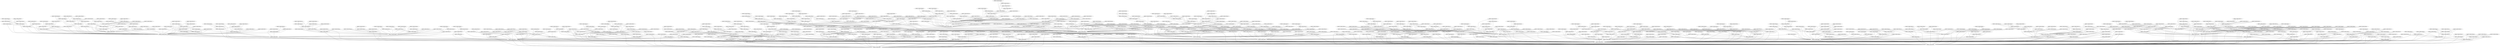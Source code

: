 graph DOROGOV_GRAPH_LARGE{
DOROGOV_GRAPH_NODE_0 -- DOROGOV_GRAPH_NODE_1 [weight=5];
DOROGOV_GRAPH_NODE_1 -- DOROGOV_GRAPH_NODE_2 [weight=15];
DOROGOV_GRAPH_NODE_2 -- DOROGOV_GRAPH_NODE_0 [weight=2];
DOROGOV_GRAPH_NODE_3 -- DOROGOV_GRAPH_NODE_0 [weight=14];
DOROGOV_GRAPH_NODE_3 -- DOROGOV_GRAPH_NODE_1 [weight=1];
DOROGOV_GRAPH_NODE_4 -- DOROGOV_GRAPH_NODE_0 [weight=3];
DOROGOV_GRAPH_NODE_4 -- DOROGOV_GRAPH_NODE_1 [weight=1];
DOROGOV_GRAPH_NODE_5 -- DOROGOV_GRAPH_NODE_0 [weight=10];
DOROGOV_GRAPH_NODE_5 -- DOROGOV_GRAPH_NODE_1 [weight=19];
DOROGOV_GRAPH_NODE_6 -- DOROGOV_GRAPH_NODE_3 [weight=3];
DOROGOV_GRAPH_NODE_6 -- DOROGOV_GRAPH_NODE_0 [weight=1];
DOROGOV_GRAPH_NODE_7 -- DOROGOV_GRAPH_NODE_2 [weight=17];
DOROGOV_GRAPH_NODE_7 -- DOROGOV_GRAPH_NODE_0 [weight=18];
DOROGOV_GRAPH_NODE_8 -- DOROGOV_GRAPH_NODE_7 [weight=6];
DOROGOV_GRAPH_NODE_8 -- DOROGOV_GRAPH_NODE_0 [weight=9];
DOROGOV_GRAPH_NODE_9 -- DOROGOV_GRAPH_NODE_7 [weight=14];
DOROGOV_GRAPH_NODE_9 -- DOROGOV_GRAPH_NODE_2 [weight=12];
DOROGOV_GRAPH_NODE_10 -- DOROGOV_GRAPH_NODE_4 [weight=16];
DOROGOV_GRAPH_NODE_10 -- DOROGOV_GRAPH_NODE_0 [weight=15];
DOROGOV_GRAPH_NODE_11 -- DOROGOV_GRAPH_NODE_7 [weight=1];
DOROGOV_GRAPH_NODE_11 -- DOROGOV_GRAPH_NODE_2 [weight=9];
DOROGOV_GRAPH_NODE_12 -- DOROGOV_GRAPH_NODE_3 [weight=16];
DOROGOV_GRAPH_NODE_12 -- DOROGOV_GRAPH_NODE_0 [weight=12];
DOROGOV_GRAPH_NODE_13 -- DOROGOV_GRAPH_NODE_0 [weight=4];
DOROGOV_GRAPH_NODE_13 -- DOROGOV_GRAPH_NODE_1 [weight=6];
DOROGOV_GRAPH_NODE_14 -- DOROGOV_GRAPH_NODE_1 [weight=15];
DOROGOV_GRAPH_NODE_14 -- DOROGOV_GRAPH_NODE_2 [weight=5];
DOROGOV_GRAPH_NODE_15 -- DOROGOV_GRAPH_NODE_4 [weight=10];
DOROGOV_GRAPH_NODE_15 -- DOROGOV_GRAPH_NODE_0 [weight=19];
DOROGOV_GRAPH_NODE_16 -- DOROGOV_GRAPH_NODE_10 [weight=1];
DOROGOV_GRAPH_NODE_16 -- DOROGOV_GRAPH_NODE_0 [weight=5];
DOROGOV_GRAPH_NODE_17 -- DOROGOV_GRAPH_NODE_3 [weight=4];
DOROGOV_GRAPH_NODE_17 -- DOROGOV_GRAPH_NODE_1 [weight=7];
DOROGOV_GRAPH_NODE_18 -- DOROGOV_GRAPH_NODE_4 [weight=13];
DOROGOV_GRAPH_NODE_18 -- DOROGOV_GRAPH_NODE_0 [weight=1];
DOROGOV_GRAPH_NODE_19 -- DOROGOV_GRAPH_NODE_7 [weight=12];
DOROGOV_GRAPH_NODE_19 -- DOROGOV_GRAPH_NODE_0 [weight=3];
DOROGOV_GRAPH_NODE_20 -- DOROGOV_GRAPH_NODE_17 [weight=7];
DOROGOV_GRAPH_NODE_20 -- DOROGOV_GRAPH_NODE_1 [weight=6];
DOROGOV_GRAPH_NODE_21 -- DOROGOV_GRAPH_NODE_16 [weight=18];
DOROGOV_GRAPH_NODE_21 -- DOROGOV_GRAPH_NODE_10 [weight=11];
DOROGOV_GRAPH_NODE_22 -- DOROGOV_GRAPH_NODE_20 [weight=4];
DOROGOV_GRAPH_NODE_22 -- DOROGOV_GRAPH_NODE_17 [weight=1];
DOROGOV_GRAPH_NODE_23 -- DOROGOV_GRAPH_NODE_16 [weight=15];
DOROGOV_GRAPH_NODE_23 -- DOROGOV_GRAPH_NODE_10 [weight=5];
DOROGOV_GRAPH_NODE_24 -- DOROGOV_GRAPH_NODE_19 [weight=3];
DOROGOV_GRAPH_NODE_24 -- DOROGOV_GRAPH_NODE_0 [weight=4];
DOROGOV_GRAPH_NODE_25 -- DOROGOV_GRAPH_NODE_2 [weight=6];
DOROGOV_GRAPH_NODE_25 -- DOROGOV_GRAPH_NODE_0 [weight=14];
DOROGOV_GRAPH_NODE_26 -- DOROGOV_GRAPH_NODE_20 [weight=14];
DOROGOV_GRAPH_NODE_26 -- DOROGOV_GRAPH_NODE_1 [weight=7];
DOROGOV_GRAPH_NODE_27 -- DOROGOV_GRAPH_NODE_16 [weight=4];
DOROGOV_GRAPH_NODE_27 -- DOROGOV_GRAPH_NODE_0 [weight=14];
DOROGOV_GRAPH_NODE_28 -- DOROGOV_GRAPH_NODE_5 [weight=3];
DOROGOV_GRAPH_NODE_28 -- DOROGOV_GRAPH_NODE_0 [weight=2];
DOROGOV_GRAPH_NODE_29 -- DOROGOV_GRAPH_NODE_26 [weight=4];
DOROGOV_GRAPH_NODE_29 -- DOROGOV_GRAPH_NODE_20 [weight=6];
DOROGOV_GRAPH_NODE_30 -- DOROGOV_GRAPH_NODE_26 [weight=11];
DOROGOV_GRAPH_NODE_30 -- DOROGOV_GRAPH_NODE_1 [weight=15];
DOROGOV_GRAPH_NODE_31 -- DOROGOV_GRAPH_NODE_5 [weight=13];
DOROGOV_GRAPH_NODE_31 -- DOROGOV_GRAPH_NODE_0 [weight=15];
DOROGOV_GRAPH_NODE_32 -- DOROGOV_GRAPH_NODE_8 [weight=5];
DOROGOV_GRAPH_NODE_32 -- DOROGOV_GRAPH_NODE_7 [weight=18];
DOROGOV_GRAPH_NODE_33 -- DOROGOV_GRAPH_NODE_23 [weight=16];
DOROGOV_GRAPH_NODE_33 -- DOROGOV_GRAPH_NODE_16 [weight=10];
DOROGOV_GRAPH_NODE_34 -- DOROGOV_GRAPH_NODE_0 [weight=2];
DOROGOV_GRAPH_NODE_34 -- DOROGOV_GRAPH_NODE_1 [weight=17];
DOROGOV_GRAPH_NODE_35 -- DOROGOV_GRAPH_NODE_25 [weight=19];
DOROGOV_GRAPH_NODE_35 -- DOROGOV_GRAPH_NODE_0 [weight=1];
DOROGOV_GRAPH_NODE_36 -- DOROGOV_GRAPH_NODE_21 [weight=17];
DOROGOV_GRAPH_NODE_36 -- DOROGOV_GRAPH_NODE_10 [weight=12];
DOROGOV_GRAPH_NODE_37 -- DOROGOV_GRAPH_NODE_25 [weight=10];
DOROGOV_GRAPH_NODE_37 -- DOROGOV_GRAPH_NODE_0 [weight=8];
DOROGOV_GRAPH_NODE_38 -- DOROGOV_GRAPH_NODE_13 [weight=3];
DOROGOV_GRAPH_NODE_38 -- DOROGOV_GRAPH_NODE_1 [weight=4];
DOROGOV_GRAPH_NODE_39 -- DOROGOV_GRAPH_NODE_29 [weight=4];
DOROGOV_GRAPH_NODE_39 -- DOROGOV_GRAPH_NODE_26 [weight=5];
DOROGOV_GRAPH_NODE_40 -- DOROGOV_GRAPH_NODE_23 [weight=1];
DOROGOV_GRAPH_NODE_40 -- DOROGOV_GRAPH_NODE_10 [weight=7];
DOROGOV_GRAPH_NODE_41 -- DOROGOV_GRAPH_NODE_38 [weight=4];
DOROGOV_GRAPH_NODE_41 -- DOROGOV_GRAPH_NODE_1 [weight=6];
DOROGOV_GRAPH_NODE_42 -- DOROGOV_GRAPH_NODE_39 [weight=3];
DOROGOV_GRAPH_NODE_42 -- DOROGOV_GRAPH_NODE_29 [weight=14];
DOROGOV_GRAPH_NODE_43 -- DOROGOV_GRAPH_NODE_41 [weight=13];
DOROGOV_GRAPH_NODE_43 -- DOROGOV_GRAPH_NODE_38 [weight=7];
DOROGOV_GRAPH_NODE_44 -- DOROGOV_GRAPH_NODE_35 [weight=15];
DOROGOV_GRAPH_NODE_44 -- DOROGOV_GRAPH_NODE_25 [weight=13];
DOROGOV_GRAPH_NODE_45 -- DOROGOV_GRAPH_NODE_5 [weight=6];
DOROGOV_GRAPH_NODE_45 -- DOROGOV_GRAPH_NODE_1 [weight=5];
DOROGOV_GRAPH_NODE_46 -- DOROGOV_GRAPH_NODE_5 [weight=2];
DOROGOV_GRAPH_NODE_46 -- DOROGOV_GRAPH_NODE_0 [weight=5];
DOROGOV_GRAPH_NODE_47 -- DOROGOV_GRAPH_NODE_20 [weight=14];
DOROGOV_GRAPH_NODE_47 -- DOROGOV_GRAPH_NODE_17 [weight=18];
DOROGOV_GRAPH_NODE_48 -- DOROGOV_GRAPH_NODE_8 [weight=14];
DOROGOV_GRAPH_NODE_48 -- DOROGOV_GRAPH_NODE_0 [weight=5];
DOROGOV_GRAPH_NODE_49 -- DOROGOV_GRAPH_NODE_2 [weight=18];
DOROGOV_GRAPH_NODE_49 -- DOROGOV_GRAPH_NODE_0 [weight=18];
DOROGOV_GRAPH_NODE_50 -- DOROGOV_GRAPH_NODE_32 [weight=15];
DOROGOV_GRAPH_NODE_50 -- DOROGOV_GRAPH_NODE_8 [weight=10];
DOROGOV_GRAPH_NODE_51 -- DOROGOV_GRAPH_NODE_29 [weight=5];
DOROGOV_GRAPH_NODE_51 -- DOROGOV_GRAPH_NODE_20 [weight=14];
DOROGOV_GRAPH_NODE_52 -- DOROGOV_GRAPH_NODE_5 [weight=7];
DOROGOV_GRAPH_NODE_52 -- DOROGOV_GRAPH_NODE_1 [weight=16];
DOROGOV_GRAPH_NODE_53 -- DOROGOV_GRAPH_NODE_41 [weight=1];
DOROGOV_GRAPH_NODE_53 -- DOROGOV_GRAPH_NODE_1 [weight=6];
DOROGOV_GRAPH_NODE_54 -- DOROGOV_GRAPH_NODE_51 [weight=19];
DOROGOV_GRAPH_NODE_54 -- DOROGOV_GRAPH_NODE_20 [weight=14];
DOROGOV_GRAPH_NODE_55 -- DOROGOV_GRAPH_NODE_3 [weight=11];
DOROGOV_GRAPH_NODE_55 -- DOROGOV_GRAPH_NODE_1 [weight=11];
DOROGOV_GRAPH_NODE_56 -- DOROGOV_GRAPH_NODE_50 [weight=3];
DOROGOV_GRAPH_NODE_56 -- DOROGOV_GRAPH_NODE_32 [weight=19];
DOROGOV_GRAPH_NODE_57 -- DOROGOV_GRAPH_NODE_26 [weight=8];
DOROGOV_GRAPH_NODE_57 -- DOROGOV_GRAPH_NODE_20 [weight=5];
DOROGOV_GRAPH_NODE_58 -- DOROGOV_GRAPH_NODE_29 [weight=7];
DOROGOV_GRAPH_NODE_58 -- DOROGOV_GRAPH_NODE_26 [weight=15];
DOROGOV_GRAPH_NODE_59 -- DOROGOV_GRAPH_NODE_51 [weight=17];
DOROGOV_GRAPH_NODE_59 -- DOROGOV_GRAPH_NODE_20 [weight=3];
DOROGOV_GRAPH_NODE_60 -- DOROGOV_GRAPH_NODE_31 [weight=10];
DOROGOV_GRAPH_NODE_60 -- DOROGOV_GRAPH_NODE_0 [weight=9];
DOROGOV_GRAPH_NODE_61 -- DOROGOV_GRAPH_NODE_2 [weight=16];
DOROGOV_GRAPH_NODE_61 -- DOROGOV_GRAPH_NODE_0 [weight=13];
DOROGOV_GRAPH_NODE_62 -- DOROGOV_GRAPH_NODE_32 [weight=18];
DOROGOV_GRAPH_NODE_62 -- DOROGOV_GRAPH_NODE_8 [weight=9];
DOROGOV_GRAPH_NODE_63 -- DOROGOV_GRAPH_NODE_53 [weight=15];
DOROGOV_GRAPH_NODE_63 -- DOROGOV_GRAPH_NODE_1 [weight=2];
DOROGOV_GRAPH_NODE_64 -- DOROGOV_GRAPH_NODE_7 [weight=19];
DOROGOV_GRAPH_NODE_64 -- DOROGOV_GRAPH_NODE_2 [weight=19];
DOROGOV_GRAPH_NODE_65 -- DOROGOV_GRAPH_NODE_16 [weight=9];
DOROGOV_GRAPH_NODE_65 -- DOROGOV_GRAPH_NODE_0 [weight=9];
DOROGOV_GRAPH_NODE_66 -- DOROGOV_GRAPH_NODE_0 [weight=6];
DOROGOV_GRAPH_NODE_66 -- DOROGOV_GRAPH_NODE_1 [weight=3];
DOROGOV_GRAPH_NODE_67 -- DOROGOV_GRAPH_NODE_20 [weight=2];
DOROGOV_GRAPH_NODE_67 -- DOROGOV_GRAPH_NODE_17 [weight=19];
DOROGOV_GRAPH_NODE_68 -- DOROGOV_GRAPH_NODE_24 [weight=19];
DOROGOV_GRAPH_NODE_68 -- DOROGOV_GRAPH_NODE_19 [weight=17];
DOROGOV_GRAPH_NODE_69 -- DOROGOV_GRAPH_NODE_54 [weight=9];
DOROGOV_GRAPH_NODE_69 -- DOROGOV_GRAPH_NODE_20 [weight=13];
DOROGOV_GRAPH_NODE_70 -- DOROGOV_GRAPH_NODE_37 [weight=16];
DOROGOV_GRAPH_NODE_70 -- DOROGOV_GRAPH_NODE_0 [weight=13];
DOROGOV_GRAPH_NODE_71 -- DOROGOV_GRAPH_NODE_8 [weight=2];
DOROGOV_GRAPH_NODE_71 -- DOROGOV_GRAPH_NODE_7 [weight=19];
DOROGOV_GRAPH_NODE_72 -- DOROGOV_GRAPH_NODE_68 [weight=1];
DOROGOV_GRAPH_NODE_72 -- DOROGOV_GRAPH_NODE_19 [weight=8];
DOROGOV_GRAPH_NODE_73 -- DOROGOV_GRAPH_NODE_52 [weight=17];
DOROGOV_GRAPH_NODE_73 -- DOROGOV_GRAPH_NODE_1 [weight=7];
DOROGOV_GRAPH_NODE_74 -- DOROGOV_GRAPH_NODE_2 [weight=4];
DOROGOV_GRAPH_NODE_74 -- DOROGOV_GRAPH_NODE_0 [weight=5];
DOROGOV_GRAPH_NODE_75 -- DOROGOV_GRAPH_NODE_19 [weight=15];
DOROGOV_GRAPH_NODE_75 -- DOROGOV_GRAPH_NODE_0 [weight=12];
DOROGOV_GRAPH_NODE_76 -- DOROGOV_GRAPH_NODE_28 [weight=1];
DOROGOV_GRAPH_NODE_76 -- DOROGOV_GRAPH_NODE_5 [weight=9];
DOROGOV_GRAPH_NODE_77 -- DOROGOV_GRAPH_NODE_4 [weight=19];
DOROGOV_GRAPH_NODE_77 -- DOROGOV_GRAPH_NODE_0 [weight=16];
DOROGOV_GRAPH_NODE_78 -- DOROGOV_GRAPH_NODE_37 [weight=5];
DOROGOV_GRAPH_NODE_78 -- DOROGOV_GRAPH_NODE_25 [weight=3];
DOROGOV_GRAPH_NODE_79 -- DOROGOV_GRAPH_NODE_6 [weight=17];
DOROGOV_GRAPH_NODE_79 -- DOROGOV_GRAPH_NODE_3 [weight=18];
DOROGOV_GRAPH_NODE_80 -- DOROGOV_GRAPH_NODE_48 [weight=13];
DOROGOV_GRAPH_NODE_80 -- DOROGOV_GRAPH_NODE_0 [weight=3];
DOROGOV_GRAPH_NODE_81 -- DOROGOV_GRAPH_NODE_63 [weight=13];
DOROGOV_GRAPH_NODE_81 -- DOROGOV_GRAPH_NODE_1 [weight=5];
DOROGOV_GRAPH_NODE_82 -- DOROGOV_GRAPH_NODE_3 [weight=19];
DOROGOV_GRAPH_NODE_82 -- DOROGOV_GRAPH_NODE_1 [weight=11];
DOROGOV_GRAPH_NODE_83 -- DOROGOV_GRAPH_NODE_53 [weight=12];
DOROGOV_GRAPH_NODE_83 -- DOROGOV_GRAPH_NODE_41 [weight=16];
DOROGOV_GRAPH_NODE_84 -- DOROGOV_GRAPH_NODE_5 [weight=18];
DOROGOV_GRAPH_NODE_84 -- DOROGOV_GRAPH_NODE_0 [weight=13];
DOROGOV_GRAPH_NODE_85 -- DOROGOV_GRAPH_NODE_48 [weight=14];
DOROGOV_GRAPH_NODE_85 -- DOROGOV_GRAPH_NODE_0 [weight=14];
DOROGOV_GRAPH_NODE_86 -- DOROGOV_GRAPH_NODE_56 [weight=8];
DOROGOV_GRAPH_NODE_86 -- DOROGOV_GRAPH_NODE_32 [weight=6];
DOROGOV_GRAPH_NODE_87 -- DOROGOV_GRAPH_NODE_56 [weight=10];
DOROGOV_GRAPH_NODE_87 -- DOROGOV_GRAPH_NODE_50 [weight=11];
DOROGOV_GRAPH_NODE_88 -- DOROGOV_GRAPH_NODE_59 [weight=7];
DOROGOV_GRAPH_NODE_88 -- DOROGOV_GRAPH_NODE_51 [weight=10];
DOROGOV_GRAPH_NODE_89 -- DOROGOV_GRAPH_NODE_50 [weight=9];
DOROGOV_GRAPH_NODE_89 -- DOROGOV_GRAPH_NODE_32 [weight=15];
DOROGOV_GRAPH_NODE_90 -- DOROGOV_GRAPH_NODE_47 [weight=17];
DOROGOV_GRAPH_NODE_90 -- DOROGOV_GRAPH_NODE_17 [weight=8];
DOROGOV_GRAPH_NODE_91 -- DOROGOV_GRAPH_NODE_21 [weight=14];
DOROGOV_GRAPH_NODE_91 -- DOROGOV_GRAPH_NODE_10 [weight=2];
DOROGOV_GRAPH_NODE_92 -- DOROGOV_GRAPH_NODE_13 [weight=10];
DOROGOV_GRAPH_NODE_92 -- DOROGOV_GRAPH_NODE_0 [weight=4];
DOROGOV_GRAPH_NODE_93 -- DOROGOV_GRAPH_NODE_31 [weight=17];
DOROGOV_GRAPH_NODE_93 -- DOROGOV_GRAPH_NODE_0 [weight=15];
DOROGOV_GRAPH_NODE_94 -- DOROGOV_GRAPH_NODE_66 [weight=17];
DOROGOV_GRAPH_NODE_94 -- DOROGOV_GRAPH_NODE_0 [weight=14];
DOROGOV_GRAPH_NODE_95 -- DOROGOV_GRAPH_NODE_48 [weight=3];
DOROGOV_GRAPH_NODE_95 -- DOROGOV_GRAPH_NODE_8 [weight=6];
DOROGOV_GRAPH_NODE_96 -- DOROGOV_GRAPH_NODE_61 [weight=12];
DOROGOV_GRAPH_NODE_96 -- DOROGOV_GRAPH_NODE_2 [weight=10];
DOROGOV_GRAPH_NODE_97 -- DOROGOV_GRAPH_NODE_30 [weight=16];
DOROGOV_GRAPH_NODE_97 -- DOROGOV_GRAPH_NODE_26 [weight=15];
DOROGOV_GRAPH_NODE_98 -- DOROGOV_GRAPH_NODE_91 [weight=15];
DOROGOV_GRAPH_NODE_98 -- DOROGOV_GRAPH_NODE_21 [weight=10];
DOROGOV_GRAPH_NODE_99 -- DOROGOV_GRAPH_NODE_73 [weight=12];
DOROGOV_GRAPH_NODE_99 -- DOROGOV_GRAPH_NODE_52 [weight=9];
DOROGOV_GRAPH_NODE_100 -- DOROGOV_GRAPH_NODE_44 [weight=7];
DOROGOV_GRAPH_NODE_100 -- DOROGOV_GRAPH_NODE_35 [weight=13];
DOROGOV_GRAPH_NODE_101 -- DOROGOV_GRAPH_NODE_31 [weight=13];
DOROGOV_GRAPH_NODE_101 -- DOROGOV_GRAPH_NODE_0 [weight=16];
DOROGOV_GRAPH_NODE_102 -- DOROGOV_GRAPH_NODE_75 [weight=9];
DOROGOV_GRAPH_NODE_102 -- DOROGOV_GRAPH_NODE_19 [weight=6];
DOROGOV_GRAPH_NODE_103 -- DOROGOV_GRAPH_NODE_14 [weight=12];
DOROGOV_GRAPH_NODE_103 -- DOROGOV_GRAPH_NODE_2 [weight=9];
DOROGOV_GRAPH_NODE_104 -- DOROGOV_GRAPH_NODE_53 [weight=18];
DOROGOV_GRAPH_NODE_104 -- DOROGOV_GRAPH_NODE_1 [weight=6];
DOROGOV_GRAPH_NODE_105 -- DOROGOV_GRAPH_NODE_39 [weight=1];
DOROGOV_GRAPH_NODE_105 -- DOROGOV_GRAPH_NODE_26 [weight=5];
DOROGOV_GRAPH_NODE_106 -- DOROGOV_GRAPH_NODE_70 [weight=6];
DOROGOV_GRAPH_NODE_106 -- DOROGOV_GRAPH_NODE_37 [weight=19];
DOROGOV_GRAPH_NODE_107 -- DOROGOV_GRAPH_NODE_45 [weight=18];
DOROGOV_GRAPH_NODE_107 -- DOROGOV_GRAPH_NODE_5 [weight=13];
DOROGOV_GRAPH_NODE_108 -- DOROGOV_GRAPH_NODE_72 [weight=15];
DOROGOV_GRAPH_NODE_108 -- DOROGOV_GRAPH_NODE_68 [weight=6];
DOROGOV_GRAPH_NODE_109 -- DOROGOV_GRAPH_NODE_23 [weight=3];
DOROGOV_GRAPH_NODE_109 -- DOROGOV_GRAPH_NODE_10 [weight=14];
DOROGOV_GRAPH_NODE_110 -- DOROGOV_GRAPH_NODE_83 [weight=15];
DOROGOV_GRAPH_NODE_110 -- DOROGOV_GRAPH_NODE_41 [weight=2];
DOROGOV_GRAPH_NODE_111 -- DOROGOV_GRAPH_NODE_38 [weight=5];
DOROGOV_GRAPH_NODE_111 -- DOROGOV_GRAPH_NODE_13 [weight=1];
DOROGOV_GRAPH_NODE_112 -- DOROGOV_GRAPH_NODE_17 [weight=4];
DOROGOV_GRAPH_NODE_112 -- DOROGOV_GRAPH_NODE_3 [weight=17];
DOROGOV_GRAPH_NODE_113 -- DOROGOV_GRAPH_NODE_53 [weight=15];
DOROGOV_GRAPH_NODE_113 -- DOROGOV_GRAPH_NODE_1 [weight=19];
DOROGOV_GRAPH_NODE_114 -- DOROGOV_GRAPH_NODE_11 [weight=3];
DOROGOV_GRAPH_NODE_114 -- DOROGOV_GRAPH_NODE_2 [weight=8];
DOROGOV_GRAPH_NODE_115 -- DOROGOV_GRAPH_NODE_35 [weight=15];
DOROGOV_GRAPH_NODE_115 -- DOROGOV_GRAPH_NODE_0 [weight=12];
DOROGOV_GRAPH_NODE_116 -- DOROGOV_GRAPH_NODE_5 [weight=11];
DOROGOV_GRAPH_NODE_116 -- DOROGOV_GRAPH_NODE_0 [weight=10];
DOROGOV_GRAPH_NODE_117 -- DOROGOV_GRAPH_NODE_41 [weight=18];
DOROGOV_GRAPH_NODE_117 -- DOROGOV_GRAPH_NODE_1 [weight=2];
DOROGOV_GRAPH_NODE_118 -- DOROGOV_GRAPH_NODE_32 [weight=9];
DOROGOV_GRAPH_NODE_118 -- DOROGOV_GRAPH_NODE_8 [weight=17];
DOROGOV_GRAPH_NODE_119 -- DOROGOV_GRAPH_NODE_35 [weight=13];
DOROGOV_GRAPH_NODE_119 -- DOROGOV_GRAPH_NODE_25 [weight=15];
DOROGOV_GRAPH_NODE_120 -- DOROGOV_GRAPH_NODE_4 [weight=10];
DOROGOV_GRAPH_NODE_120 -- DOROGOV_GRAPH_NODE_0 [weight=3];
DOROGOV_GRAPH_NODE_121 -- DOROGOV_GRAPH_NODE_60 [weight=19];
DOROGOV_GRAPH_NODE_121 -- DOROGOV_GRAPH_NODE_0 [weight=15];
DOROGOV_GRAPH_NODE_122 -- DOROGOV_GRAPH_NODE_101 [weight=2];
DOROGOV_GRAPH_NODE_122 -- DOROGOV_GRAPH_NODE_31 [weight=11];
DOROGOV_GRAPH_NODE_123 -- DOROGOV_GRAPH_NODE_95 [weight=19];
DOROGOV_GRAPH_NODE_123 -- DOROGOV_GRAPH_NODE_48 [weight=3];
DOROGOV_GRAPH_NODE_124 -- DOROGOV_GRAPH_NODE_43 [weight=16];
DOROGOV_GRAPH_NODE_124 -- DOROGOV_GRAPH_NODE_41 [weight=15];
DOROGOV_GRAPH_NODE_125 -- DOROGOV_GRAPH_NODE_107 [weight=17];
DOROGOV_GRAPH_NODE_125 -- DOROGOV_GRAPH_NODE_5 [weight=15];
DOROGOV_GRAPH_NODE_126 -- DOROGOV_GRAPH_NODE_9 [weight=4];
DOROGOV_GRAPH_NODE_126 -- DOROGOV_GRAPH_NODE_7 [weight=10];
DOROGOV_GRAPH_NODE_127 -- DOROGOV_GRAPH_NODE_122 [weight=18];
DOROGOV_GRAPH_NODE_127 -- DOROGOV_GRAPH_NODE_101 [weight=8];
DOROGOV_GRAPH_NODE_128 -- DOROGOV_GRAPH_NODE_26 [weight=18];
DOROGOV_GRAPH_NODE_128 -- DOROGOV_GRAPH_NODE_20 [weight=5];
DOROGOV_GRAPH_NODE_129 -- DOROGOV_GRAPH_NODE_17 [weight=1];
DOROGOV_GRAPH_NODE_129 -- DOROGOV_GRAPH_NODE_3 [weight=18];
DOROGOV_GRAPH_NODE_130 -- DOROGOV_GRAPH_NODE_24 [weight=3];
DOROGOV_GRAPH_NODE_130 -- DOROGOV_GRAPH_NODE_0 [weight=16];
DOROGOV_GRAPH_NODE_131 -- DOROGOV_GRAPH_NODE_5 [weight=9];
DOROGOV_GRAPH_NODE_131 -- DOROGOV_GRAPH_NODE_0 [weight=17];
DOROGOV_GRAPH_NODE_132 -- DOROGOV_GRAPH_NODE_105 [weight=18];
DOROGOV_GRAPH_NODE_132 -- DOROGOV_GRAPH_NODE_26 [weight=6];
DOROGOV_GRAPH_NODE_133 -- DOROGOV_GRAPH_NODE_74 [weight=15];
DOROGOV_GRAPH_NODE_133 -- DOROGOV_GRAPH_NODE_2 [weight=9];
DOROGOV_GRAPH_NODE_134 -- DOROGOV_GRAPH_NODE_30 [weight=10];
DOROGOV_GRAPH_NODE_134 -- DOROGOV_GRAPH_NODE_26 [weight=3];
DOROGOV_GRAPH_NODE_135 -- DOROGOV_GRAPH_NODE_89 [weight=14];
DOROGOV_GRAPH_NODE_135 -- DOROGOV_GRAPH_NODE_32 [weight=10];
DOROGOV_GRAPH_NODE_136 -- DOROGOV_GRAPH_NODE_54 [weight=10];
DOROGOV_GRAPH_NODE_136 -- DOROGOV_GRAPH_NODE_51 [weight=6];
DOROGOV_GRAPH_NODE_137 -- DOROGOV_GRAPH_NODE_30 [weight=4];
DOROGOV_GRAPH_NODE_137 -- DOROGOV_GRAPH_NODE_26 [weight=1];
DOROGOV_GRAPH_NODE_138 -- DOROGOV_GRAPH_NODE_137 [weight=5];
DOROGOV_GRAPH_NODE_138 -- DOROGOV_GRAPH_NODE_26 [weight=8];
DOROGOV_GRAPH_NODE_139 -- DOROGOV_GRAPH_NODE_33 [weight=13];
DOROGOV_GRAPH_NODE_139 -- DOROGOV_GRAPH_NODE_23 [weight=4];
DOROGOV_GRAPH_NODE_140 -- DOROGOV_GRAPH_NODE_98 [weight=1];
DOROGOV_GRAPH_NODE_140 -- DOROGOV_GRAPH_NODE_91 [weight=14];
DOROGOV_GRAPH_NODE_141 -- DOROGOV_GRAPH_NODE_135 [weight=12];
DOROGOV_GRAPH_NODE_141 -- DOROGOV_GRAPH_NODE_32 [weight=8];
DOROGOV_GRAPH_NODE_142 -- DOROGOV_GRAPH_NODE_141 [weight=4];
DOROGOV_GRAPH_NODE_142 -- DOROGOV_GRAPH_NODE_32 [weight=1];
DOROGOV_GRAPH_NODE_143 -- DOROGOV_GRAPH_NODE_90 [weight=18];
DOROGOV_GRAPH_NODE_143 -- DOROGOV_GRAPH_NODE_17 [weight=5];
DOROGOV_GRAPH_NODE_144 -- DOROGOV_GRAPH_NODE_101 [weight=7];
DOROGOV_GRAPH_NODE_144 -- DOROGOV_GRAPH_NODE_0 [weight=18];
DOROGOV_GRAPH_NODE_145 -- DOROGOV_GRAPH_NODE_136 [weight=15];
DOROGOV_GRAPH_NODE_145 -- DOROGOV_GRAPH_NODE_51 [weight=2];
DOROGOV_GRAPH_NODE_146 -- DOROGOV_GRAPH_NODE_3 [weight=9];
DOROGOV_GRAPH_NODE_146 -- DOROGOV_GRAPH_NODE_1 [weight=1];
DOROGOV_GRAPH_NODE_147 -- DOROGOV_GRAPH_NODE_132 [weight=10];
DOROGOV_GRAPH_NODE_147 -- DOROGOV_GRAPH_NODE_105 [weight=14];
DOROGOV_GRAPH_NODE_148 -- DOROGOV_GRAPH_NODE_53 [weight=16];
DOROGOV_GRAPH_NODE_148 -- DOROGOV_GRAPH_NODE_41 [weight=11];
DOROGOV_GRAPH_NODE_149 -- DOROGOV_GRAPH_NODE_48 [weight=19];
DOROGOV_GRAPH_NODE_149 -- DOROGOV_GRAPH_NODE_8 [weight=14];
DOROGOV_GRAPH_NODE_150 -- DOROGOV_GRAPH_NODE_89 [weight=13];
DOROGOV_GRAPH_NODE_150 -- DOROGOV_GRAPH_NODE_50 [weight=17];
DOROGOV_GRAPH_NODE_151 -- DOROGOV_GRAPH_NODE_143 [weight=4];
DOROGOV_GRAPH_NODE_151 -- DOROGOV_GRAPH_NODE_17 [weight=8];
DOROGOV_GRAPH_NODE_152 -- DOROGOV_GRAPH_NODE_11 [weight=18];
DOROGOV_GRAPH_NODE_152 -- DOROGOV_GRAPH_NODE_7 [weight=19];
DOROGOV_GRAPH_NODE_153 -- DOROGOV_GRAPH_NODE_150 [weight=16];
DOROGOV_GRAPH_NODE_153 -- DOROGOV_GRAPH_NODE_50 [weight=13];
DOROGOV_GRAPH_NODE_154 -- DOROGOV_GRAPH_NODE_95 [weight=19];
DOROGOV_GRAPH_NODE_154 -- DOROGOV_GRAPH_NODE_48 [weight=7];
DOROGOV_GRAPH_NODE_155 -- DOROGOV_GRAPH_NODE_85 [weight=5];
DOROGOV_GRAPH_NODE_155 -- DOROGOV_GRAPH_NODE_48 [weight=16];
DOROGOV_GRAPH_NODE_156 -- DOROGOV_GRAPH_NODE_82 [weight=1];
DOROGOV_GRAPH_NODE_156 -- DOROGOV_GRAPH_NODE_1 [weight=13];
DOROGOV_GRAPH_NODE_157 -- DOROGOV_GRAPH_NODE_47 [weight=13];
DOROGOV_GRAPH_NODE_157 -- DOROGOV_GRAPH_NODE_20 [weight=5];
DOROGOV_GRAPH_NODE_158 -- DOROGOV_GRAPH_NODE_136 [weight=4];
DOROGOV_GRAPH_NODE_158 -- DOROGOV_GRAPH_NODE_51 [weight=5];
DOROGOV_GRAPH_NODE_159 -- DOROGOV_GRAPH_NODE_66 [weight=14];
DOROGOV_GRAPH_NODE_159 -- DOROGOV_GRAPH_NODE_1 [weight=4];
DOROGOV_GRAPH_NODE_160 -- DOROGOV_GRAPH_NODE_14 [weight=11];
DOROGOV_GRAPH_NODE_160 -- DOROGOV_GRAPH_NODE_1 [weight=7];
DOROGOV_GRAPH_NODE_161 -- DOROGOV_GRAPH_NODE_30 [weight=14];
DOROGOV_GRAPH_NODE_161 -- DOROGOV_GRAPH_NODE_26 [weight=3];
DOROGOV_GRAPH_NODE_162 -- DOROGOV_GRAPH_NODE_122 [weight=6];
DOROGOV_GRAPH_NODE_162 -- DOROGOV_GRAPH_NODE_31 [weight=16];
DOROGOV_GRAPH_NODE_163 -- DOROGOV_GRAPH_NODE_46 [weight=14];
DOROGOV_GRAPH_NODE_163 -- DOROGOV_GRAPH_NODE_5 [weight=1];
DOROGOV_GRAPH_NODE_164 -- DOROGOV_GRAPH_NODE_94 [weight=1];
DOROGOV_GRAPH_NODE_164 -- DOROGOV_GRAPH_NODE_66 [weight=1];
DOROGOV_GRAPH_NODE_165 -- DOROGOV_GRAPH_NODE_23 [weight=13];
DOROGOV_GRAPH_NODE_165 -- DOROGOV_GRAPH_NODE_16 [weight=9];
DOROGOV_GRAPH_NODE_166 -- DOROGOV_GRAPH_NODE_152 [weight=2];
DOROGOV_GRAPH_NODE_166 -- DOROGOV_GRAPH_NODE_7 [weight=7];
DOROGOV_GRAPH_NODE_167 -- DOROGOV_GRAPH_NODE_42 [weight=16];
DOROGOV_GRAPH_NODE_167 -- DOROGOV_GRAPH_NODE_39 [weight=19];
DOROGOV_GRAPH_NODE_168 -- DOROGOV_GRAPH_NODE_154 [weight=7];
DOROGOV_GRAPH_NODE_168 -- DOROGOV_GRAPH_NODE_48 [weight=19];
DOROGOV_GRAPH_NODE_169 -- DOROGOV_GRAPH_NODE_5 [weight=7];
DOROGOV_GRAPH_NODE_169 -- DOROGOV_GRAPH_NODE_0 [weight=7];
DOROGOV_GRAPH_NODE_170 -- DOROGOV_GRAPH_NODE_120 [weight=6];
DOROGOV_GRAPH_NODE_170 -- DOROGOV_GRAPH_NODE_4 [weight=3];
DOROGOV_GRAPH_NODE_171 -- DOROGOV_GRAPH_NODE_75 [weight=16];
DOROGOV_GRAPH_NODE_171 -- DOROGOV_GRAPH_NODE_19 [weight=9];
DOROGOV_GRAPH_NODE_172 -- DOROGOV_GRAPH_NODE_9 [weight=6];
DOROGOV_GRAPH_NODE_172 -- DOROGOV_GRAPH_NODE_7 [weight=2];
DOROGOV_GRAPH_NODE_173 -- DOROGOV_GRAPH_NODE_116 [weight=1];
DOROGOV_GRAPH_NODE_173 -- DOROGOV_GRAPH_NODE_0 [weight=10];
DOROGOV_GRAPH_NODE_174 -- DOROGOV_GRAPH_NODE_13 [weight=13];
DOROGOV_GRAPH_NODE_174 -- DOROGOV_GRAPH_NODE_1 [weight=18];
DOROGOV_GRAPH_NODE_175 -- DOROGOV_GRAPH_NODE_56 [weight=1];
DOROGOV_GRAPH_NODE_175 -- DOROGOV_GRAPH_NODE_32 [weight=8];
DOROGOV_GRAPH_NODE_176 -- DOROGOV_GRAPH_NODE_125 [weight=16];
DOROGOV_GRAPH_NODE_176 -- DOROGOV_GRAPH_NODE_5 [weight=15];
DOROGOV_GRAPH_NODE_177 -- DOROGOV_GRAPH_NODE_3 [weight=3];
DOROGOV_GRAPH_NODE_177 -- DOROGOV_GRAPH_NODE_0 [weight=17];
DOROGOV_GRAPH_NODE_178 -- DOROGOV_GRAPH_NODE_36 [weight=7];
DOROGOV_GRAPH_NODE_178 -- DOROGOV_GRAPH_NODE_21 [weight=4];
DOROGOV_GRAPH_NODE_179 -- DOROGOV_GRAPH_NODE_170 [weight=9];
DOROGOV_GRAPH_NODE_179 -- DOROGOV_GRAPH_NODE_4 [weight=10];
DOROGOV_GRAPH_NODE_180 -- DOROGOV_GRAPH_NODE_94 [weight=1];
DOROGOV_GRAPH_NODE_180 -- DOROGOV_GRAPH_NODE_0 [weight=19];
DOROGOV_GRAPH_NODE_181 -- DOROGOV_GRAPH_NODE_50 [weight=14];
DOROGOV_GRAPH_NODE_181 -- DOROGOV_GRAPH_NODE_32 [weight=17];
DOROGOV_GRAPH_NODE_182 -- DOROGOV_GRAPH_NODE_40 [weight=8];
DOROGOV_GRAPH_NODE_182 -- DOROGOV_GRAPH_NODE_10 [weight=16];
DOROGOV_GRAPH_NODE_183 -- DOROGOV_GRAPH_NODE_147 [weight=17];
DOROGOV_GRAPH_NODE_183 -- DOROGOV_GRAPH_NODE_132 [weight=10];
DOROGOV_GRAPH_NODE_184 -- DOROGOV_GRAPH_NODE_173 [weight=2];
DOROGOV_GRAPH_NODE_184 -- DOROGOV_GRAPH_NODE_116 [weight=14];
DOROGOV_GRAPH_NODE_185 -- DOROGOV_GRAPH_NODE_151 [weight=11];
DOROGOV_GRAPH_NODE_185 -- DOROGOV_GRAPH_NODE_17 [weight=14];
DOROGOV_GRAPH_NODE_186 -- DOROGOV_GRAPH_NODE_122 [weight=16];
DOROGOV_GRAPH_NODE_186 -- DOROGOV_GRAPH_NODE_31 [weight=12];
DOROGOV_GRAPH_NODE_187 -- DOROGOV_GRAPH_NODE_150 [weight=13];
DOROGOV_GRAPH_NODE_187 -- DOROGOV_GRAPH_NODE_50 [weight=14];
DOROGOV_GRAPH_NODE_188 -- DOROGOV_GRAPH_NODE_57 [weight=6];
DOROGOV_GRAPH_NODE_188 -- DOROGOV_GRAPH_NODE_20 [weight=3];
DOROGOV_GRAPH_NODE_189 -- DOROGOV_GRAPH_NODE_140 [weight=14];
DOROGOV_GRAPH_NODE_189 -- DOROGOV_GRAPH_NODE_91 [weight=4];
DOROGOV_GRAPH_NODE_190 -- DOROGOV_GRAPH_NODE_73 [weight=19];
DOROGOV_GRAPH_NODE_190 -- DOROGOV_GRAPH_NODE_1 [weight=19];
DOROGOV_GRAPH_NODE_191 -- DOROGOV_GRAPH_NODE_32 [weight=9];
DOROGOV_GRAPH_NODE_191 -- DOROGOV_GRAPH_NODE_7 [weight=18];
DOROGOV_GRAPH_NODE_192 -- DOROGOV_GRAPH_NODE_6 [weight=1];
DOROGOV_GRAPH_NODE_192 -- DOROGOV_GRAPH_NODE_0 [weight=6];
DOROGOV_GRAPH_NODE_193 -- DOROGOV_GRAPH_NODE_191 [weight=15];
DOROGOV_GRAPH_NODE_193 -- DOROGOV_GRAPH_NODE_7 [weight=14];
DOROGOV_GRAPH_NODE_194 -- DOROGOV_GRAPH_NODE_50 [weight=18];
DOROGOV_GRAPH_NODE_194 -- DOROGOV_GRAPH_NODE_8 [weight=5];
DOROGOV_GRAPH_NODE_195 -- DOROGOV_GRAPH_NODE_81 [weight=1];
DOROGOV_GRAPH_NODE_195 -- DOROGOV_GRAPH_NODE_63 [weight=11];
DOROGOV_GRAPH_NODE_196 -- DOROGOV_GRAPH_NODE_136 [weight=17];
DOROGOV_GRAPH_NODE_196 -- DOROGOV_GRAPH_NODE_51 [weight=5];
DOROGOV_GRAPH_NODE_197 -- DOROGOV_GRAPH_NODE_161 [weight=11];
DOROGOV_GRAPH_NODE_197 -- DOROGOV_GRAPH_NODE_30 [weight=8];
DOROGOV_GRAPH_NODE_198 -- DOROGOV_GRAPH_NODE_94 [weight=19];
DOROGOV_GRAPH_NODE_198 -- DOROGOV_GRAPH_NODE_0 [weight=3];
DOROGOV_GRAPH_NODE_199 -- DOROGOV_GRAPH_NODE_186 [weight=7];
DOROGOV_GRAPH_NODE_199 -- DOROGOV_GRAPH_NODE_122 [weight=13];
DOROGOV_GRAPH_NODE_200 -- DOROGOV_GRAPH_NODE_44 [weight=19];
DOROGOV_GRAPH_NODE_200 -- DOROGOV_GRAPH_NODE_35 [weight=12];
DOROGOV_GRAPH_NODE_201 -- DOROGOV_GRAPH_NODE_165 [weight=15];
DOROGOV_GRAPH_NODE_201 -- DOROGOV_GRAPH_NODE_16 [weight=15];
DOROGOV_GRAPH_NODE_202 -- DOROGOV_GRAPH_NODE_26 [weight=7];
DOROGOV_GRAPH_NODE_202 -- DOROGOV_GRAPH_NODE_20 [weight=17];
DOROGOV_GRAPH_NODE_203 -- DOROGOV_GRAPH_NODE_132 [weight=13];
DOROGOV_GRAPH_NODE_203 -- DOROGOV_GRAPH_NODE_26 [weight=14];
DOROGOV_GRAPH_NODE_204 -- DOROGOV_GRAPH_NODE_160 [weight=18];
DOROGOV_GRAPH_NODE_204 -- DOROGOV_GRAPH_NODE_1 [weight=4];
DOROGOV_GRAPH_NODE_205 -- DOROGOV_GRAPH_NODE_42 [weight=17];
DOROGOV_GRAPH_NODE_205 -- DOROGOV_GRAPH_NODE_39 [weight=19];
DOROGOV_GRAPH_NODE_206 -- DOROGOV_GRAPH_NODE_113 [weight=1];
DOROGOV_GRAPH_NODE_206 -- DOROGOV_GRAPH_NODE_1 [weight=6];
DOROGOV_GRAPH_NODE_207 -- DOROGOV_GRAPH_NODE_25 [weight=5];
DOROGOV_GRAPH_NODE_207 -- DOROGOV_GRAPH_NODE_2 [weight=7];
DOROGOV_GRAPH_NODE_208 -- DOROGOV_GRAPH_NODE_143 [weight=16];
DOROGOV_GRAPH_NODE_208 -- DOROGOV_GRAPH_NODE_90 [weight=15];
DOROGOV_GRAPH_NODE_209 -- DOROGOV_GRAPH_NODE_21 [weight=2];
DOROGOV_GRAPH_NODE_209 -- DOROGOV_GRAPH_NODE_16 [weight=13];
DOROGOV_GRAPH_NODE_210 -- DOROGOV_GRAPH_NODE_153 [weight=18];
DOROGOV_GRAPH_NODE_210 -- DOROGOV_GRAPH_NODE_50 [weight=4];
DOROGOV_GRAPH_NODE_211 -- DOROGOV_GRAPH_NODE_42 [weight=4];
DOROGOV_GRAPH_NODE_211 -- DOROGOV_GRAPH_NODE_29 [weight=5];
DOROGOV_GRAPH_NODE_212 -- DOROGOV_GRAPH_NODE_194 [weight=7];
DOROGOV_GRAPH_NODE_212 -- DOROGOV_GRAPH_NODE_50 [weight=10];
DOROGOV_GRAPH_NODE_213 -- DOROGOV_GRAPH_NODE_193 [weight=14];
DOROGOV_GRAPH_NODE_213 -- DOROGOV_GRAPH_NODE_7 [weight=3];
DOROGOV_GRAPH_NODE_214 -- DOROGOV_GRAPH_NODE_145 [weight=18];
DOROGOV_GRAPH_NODE_214 -- DOROGOV_GRAPH_NODE_51 [weight=12];
DOROGOV_GRAPH_NODE_215 -- DOROGOV_GRAPH_NODE_43 [weight=7];
DOROGOV_GRAPH_NODE_215 -- DOROGOV_GRAPH_NODE_41 [weight=7];
DOROGOV_GRAPH_NODE_216 -- DOROGOV_GRAPH_NODE_25 [weight=16];
DOROGOV_GRAPH_NODE_216 -- DOROGOV_GRAPH_NODE_2 [weight=12];
DOROGOV_GRAPH_NODE_217 -- DOROGOV_GRAPH_NODE_34 [weight=7];
DOROGOV_GRAPH_NODE_217 -- DOROGOV_GRAPH_NODE_1 [weight=17];
DOROGOV_GRAPH_NODE_218 -- DOROGOV_GRAPH_NODE_102 [weight=1];
DOROGOV_GRAPH_NODE_218 -- DOROGOV_GRAPH_NODE_19 [weight=16];
DOROGOV_GRAPH_NODE_219 -- DOROGOV_GRAPH_NODE_137 [weight=13];
DOROGOV_GRAPH_NODE_219 -- DOROGOV_GRAPH_NODE_26 [weight=19];
DOROGOV_GRAPH_NODE_220 -- DOROGOV_GRAPH_NODE_131 [weight=19];
DOROGOV_GRAPH_NODE_220 -- DOROGOV_GRAPH_NODE_0 [weight=18];
DOROGOV_GRAPH_NODE_221 -- DOROGOV_GRAPH_NODE_102 [weight=8];
DOROGOV_GRAPH_NODE_221 -- DOROGOV_GRAPH_NODE_19 [weight=8];
DOROGOV_GRAPH_NODE_222 -- DOROGOV_GRAPH_NODE_169 [weight=14];
DOROGOV_GRAPH_NODE_222 -- DOROGOV_GRAPH_NODE_0 [weight=14];
DOROGOV_GRAPH_NODE_223 -- DOROGOV_GRAPH_NODE_22 [weight=11];
DOROGOV_GRAPH_NODE_223 -- DOROGOV_GRAPH_NODE_20 [weight=7];
DOROGOV_GRAPH_NODE_224 -- DOROGOV_GRAPH_NODE_115 [weight=19];
DOROGOV_GRAPH_NODE_224 -- DOROGOV_GRAPH_NODE_0 [weight=19];
DOROGOV_GRAPH_NODE_225 -- DOROGOV_GRAPH_NODE_47 [weight=14];
DOROGOV_GRAPH_NODE_225 -- DOROGOV_GRAPH_NODE_17 [weight=18];
DOROGOV_GRAPH_NODE_226 -- DOROGOV_GRAPH_NODE_13 [weight=19];
DOROGOV_GRAPH_NODE_226 -- DOROGOV_GRAPH_NODE_0 [weight=3];
DOROGOV_GRAPH_NODE_227 -- DOROGOV_GRAPH_NODE_218 [weight=2];
DOROGOV_GRAPH_NODE_227 -- DOROGOV_GRAPH_NODE_102 [weight=13];
DOROGOV_GRAPH_NODE_228 -- DOROGOV_GRAPH_NODE_120 [weight=11];
DOROGOV_GRAPH_NODE_228 -- DOROGOV_GRAPH_NODE_0 [weight=3];
DOROGOV_GRAPH_NODE_229 -- DOROGOV_GRAPH_NODE_187 [weight=19];
DOROGOV_GRAPH_NODE_229 -- DOROGOV_GRAPH_NODE_50 [weight=19];
DOROGOV_GRAPH_NODE_230 -- DOROGOV_GRAPH_NODE_205 [weight=9];
DOROGOV_GRAPH_NODE_230 -- DOROGOV_GRAPH_NODE_39 [weight=1];
DOROGOV_GRAPH_NODE_231 -- DOROGOV_GRAPH_NODE_125 [weight=19];
DOROGOV_GRAPH_NODE_231 -- DOROGOV_GRAPH_NODE_5 [weight=3];
DOROGOV_GRAPH_NODE_232 -- DOROGOV_GRAPH_NODE_230 [weight=12];
DOROGOV_GRAPH_NODE_232 -- DOROGOV_GRAPH_NODE_205 [weight=1];
DOROGOV_GRAPH_NODE_233 -- DOROGOV_GRAPH_NODE_157 [weight=2];
DOROGOV_GRAPH_NODE_233 -- DOROGOV_GRAPH_NODE_20 [weight=13];
DOROGOV_GRAPH_NODE_234 -- DOROGOV_GRAPH_NODE_200 [weight=9];
DOROGOV_GRAPH_NODE_234 -- DOROGOV_GRAPH_NODE_35 [weight=3];
DOROGOV_GRAPH_NODE_235 -- DOROGOV_GRAPH_NODE_80 [weight=2];
DOROGOV_GRAPH_NODE_235 -- DOROGOV_GRAPH_NODE_48 [weight=12];
DOROGOV_GRAPH_NODE_236 -- DOROGOV_GRAPH_NODE_223 [weight=11];
DOROGOV_GRAPH_NODE_236 -- DOROGOV_GRAPH_NODE_20 [weight=7];
DOROGOV_GRAPH_NODE_237 -- DOROGOV_GRAPH_NODE_156 [weight=12];
DOROGOV_GRAPH_NODE_237 -- DOROGOV_GRAPH_NODE_1 [weight=11];
DOROGOV_GRAPH_NODE_238 -- DOROGOV_GRAPH_NODE_174 [weight=15];
DOROGOV_GRAPH_NODE_238 -- DOROGOV_GRAPH_NODE_1 [weight=9];
DOROGOV_GRAPH_NODE_239 -- DOROGOV_GRAPH_NODE_196 [weight=12];
DOROGOV_GRAPH_NODE_239 -- DOROGOV_GRAPH_NODE_136 [weight=2];
DOROGOV_GRAPH_NODE_240 -- DOROGOV_GRAPH_NODE_67 [weight=7];
DOROGOV_GRAPH_NODE_240 -- DOROGOV_GRAPH_NODE_20 [weight=10];
DOROGOV_GRAPH_NODE_241 -- DOROGOV_GRAPH_NODE_3 [weight=19];
DOROGOV_GRAPH_NODE_241 -- DOROGOV_GRAPH_NODE_0 [weight=14];
DOROGOV_GRAPH_NODE_242 -- DOROGOV_GRAPH_NODE_179 [weight=10];
DOROGOV_GRAPH_NODE_242 -- DOROGOV_GRAPH_NODE_170 [weight=9];
DOROGOV_GRAPH_NODE_243 -- DOROGOV_GRAPH_NODE_117 [weight=6];
DOROGOV_GRAPH_NODE_243 -- DOROGOV_GRAPH_NODE_41 [weight=15];
DOROGOV_GRAPH_NODE_244 -- DOROGOV_GRAPH_NODE_239 [weight=8];
DOROGOV_GRAPH_NODE_244 -- DOROGOV_GRAPH_NODE_136 [weight=3];
DOROGOV_GRAPH_NODE_245 -- DOROGOV_GRAPH_NODE_39 [weight=17];
DOROGOV_GRAPH_NODE_245 -- DOROGOV_GRAPH_NODE_26 [weight=19];
DOROGOV_GRAPH_NODE_246 -- DOROGOV_GRAPH_NODE_73 [weight=19];
DOROGOV_GRAPH_NODE_246 -- DOROGOV_GRAPH_NODE_1 [weight=14];
DOROGOV_GRAPH_NODE_247 -- DOROGOV_GRAPH_NODE_180 [weight=14];
DOROGOV_GRAPH_NODE_247 -- DOROGOV_GRAPH_NODE_0 [weight=11];
DOROGOV_GRAPH_NODE_248 -- DOROGOV_GRAPH_NODE_42 [weight=19];
DOROGOV_GRAPH_NODE_248 -- DOROGOV_GRAPH_NODE_39 [weight=1];
DOROGOV_GRAPH_NODE_249 -- DOROGOV_GRAPH_NODE_115 [weight=15];
DOROGOV_GRAPH_NODE_249 -- DOROGOV_GRAPH_NODE_35 [weight=16];
DOROGOV_GRAPH_NODE_250 -- DOROGOV_GRAPH_NODE_226 [weight=15];
DOROGOV_GRAPH_NODE_250 -- DOROGOV_GRAPH_NODE_0 [weight=18];
DOROGOV_GRAPH_NODE_251 -- DOROGOV_GRAPH_NODE_130 [weight=11];
DOROGOV_GRAPH_NODE_251 -- DOROGOV_GRAPH_NODE_24 [weight=12];
DOROGOV_GRAPH_NODE_252 -- DOROGOV_GRAPH_NODE_20 [weight=8];
DOROGOV_GRAPH_NODE_252 -- DOROGOV_GRAPH_NODE_17 [weight=11];
DOROGOV_GRAPH_NODE_253 -- DOROGOV_GRAPH_NODE_137 [weight=13];
DOROGOV_GRAPH_NODE_253 -- DOROGOV_GRAPH_NODE_30 [weight=19];
DOROGOV_GRAPH_NODE_254 -- DOROGOV_GRAPH_NODE_182 [weight=16];
DOROGOV_GRAPH_NODE_254 -- DOROGOV_GRAPH_NODE_10 [weight=19];
DOROGOV_GRAPH_NODE_255 -- DOROGOV_GRAPH_NODE_37 [weight=19];
DOROGOV_GRAPH_NODE_255 -- DOROGOV_GRAPH_NODE_0 [weight=19];
DOROGOV_GRAPH_NODE_256 -- DOROGOV_GRAPH_NODE_238 [weight=11];
DOROGOV_GRAPH_NODE_256 -- DOROGOV_GRAPH_NODE_1 [weight=18];
DOROGOV_GRAPH_NODE_257 -- DOROGOV_GRAPH_NODE_46 [weight=15];
DOROGOV_GRAPH_NODE_257 -- DOROGOV_GRAPH_NODE_5 [weight=5];
DOROGOV_GRAPH_NODE_258 -- DOROGOV_GRAPH_NODE_209 [weight=5];
DOROGOV_GRAPH_NODE_258 -- DOROGOV_GRAPH_NODE_16 [weight=4];
DOROGOV_GRAPH_NODE_259 -- DOROGOV_GRAPH_NODE_97 [weight=1];
DOROGOV_GRAPH_NODE_259 -- DOROGOV_GRAPH_NODE_30 [weight=15];
DOROGOV_GRAPH_NODE_260 -- DOROGOV_GRAPH_NODE_86 [weight=16];
DOROGOV_GRAPH_NODE_260 -- DOROGOV_GRAPH_NODE_32 [weight=19];
DOROGOV_GRAPH_NODE_261 -- DOROGOV_GRAPH_NODE_118 [weight=12];
DOROGOV_GRAPH_NODE_261 -- DOROGOV_GRAPH_NODE_32 [weight=15];
DOROGOV_GRAPH_NODE_262 -- DOROGOV_GRAPH_NODE_190 [weight=16];
DOROGOV_GRAPH_NODE_262 -- DOROGOV_GRAPH_NODE_1 [weight=11];
DOROGOV_GRAPH_NODE_263 -- DOROGOV_GRAPH_NODE_240 [weight=4];
DOROGOV_GRAPH_NODE_263 -- DOROGOV_GRAPH_NODE_67 [weight=11];
DOROGOV_GRAPH_NODE_264 -- DOROGOV_GRAPH_NODE_188 [weight=9];
DOROGOV_GRAPH_NODE_264 -- DOROGOV_GRAPH_NODE_57 [weight=13];
DOROGOV_GRAPH_NODE_265 -- DOROGOV_GRAPH_NODE_186 [weight=1];
DOROGOV_GRAPH_NODE_265 -- DOROGOV_GRAPH_NODE_122 [weight=18];
DOROGOV_GRAPH_NODE_266 -- DOROGOV_GRAPH_NODE_106 [weight=16];
DOROGOV_GRAPH_NODE_266 -- DOROGOV_GRAPH_NODE_37 [weight=2];
DOROGOV_GRAPH_NODE_267 -- DOROGOV_GRAPH_NODE_172 [weight=1];
DOROGOV_GRAPH_NODE_267 -- DOROGOV_GRAPH_NODE_7 [weight=18];
DOROGOV_GRAPH_NODE_268 -- DOROGOV_GRAPH_NODE_43 [weight=12];
DOROGOV_GRAPH_NODE_268 -- DOROGOV_GRAPH_NODE_38 [weight=3];
DOROGOV_GRAPH_NODE_269 -- DOROGOV_GRAPH_NODE_112 [weight=18];
DOROGOV_GRAPH_NODE_269 -- DOROGOV_GRAPH_NODE_3 [weight=1];
DOROGOV_GRAPH_NODE_270 -- DOROGOV_GRAPH_NODE_70 [weight=9];
DOROGOV_GRAPH_NODE_270 -- DOROGOV_GRAPH_NODE_0 [weight=6];
DOROGOV_GRAPH_NODE_271 -- DOROGOV_GRAPH_NODE_167 [weight=4];
DOROGOV_GRAPH_NODE_271 -- DOROGOV_GRAPH_NODE_42 [weight=19];
DOROGOV_GRAPH_NODE_272 -- DOROGOV_GRAPH_NODE_92 [weight=4];
DOROGOV_GRAPH_NODE_272 -- DOROGOV_GRAPH_NODE_0 [weight=8];
DOROGOV_GRAPH_NODE_273 -- DOROGOV_GRAPH_NODE_82 [weight=3];
DOROGOV_GRAPH_NODE_273 -- DOROGOV_GRAPH_NODE_3 [weight=8];
DOROGOV_GRAPH_NODE_274 -- DOROGOV_GRAPH_NODE_174 [weight=14];
DOROGOV_GRAPH_NODE_274 -- DOROGOV_GRAPH_NODE_13 [weight=11];
DOROGOV_GRAPH_NODE_275 -- DOROGOV_GRAPH_NODE_173 [weight=4];
DOROGOV_GRAPH_NODE_275 -- DOROGOV_GRAPH_NODE_116 [weight=9];
DOROGOV_GRAPH_NODE_276 -- DOROGOV_GRAPH_NODE_74 [weight=11];
DOROGOV_GRAPH_NODE_276 -- DOROGOV_GRAPH_NODE_2 [weight=11];
DOROGOV_GRAPH_NODE_277 -- DOROGOV_GRAPH_NODE_158 [weight=12];
DOROGOV_GRAPH_NODE_277 -- DOROGOV_GRAPH_NODE_51 [weight=14];
DOROGOV_GRAPH_NODE_278 -- DOROGOV_GRAPH_NODE_151 [weight=2];
DOROGOV_GRAPH_NODE_278 -- DOROGOV_GRAPH_NODE_143 [weight=5];
DOROGOV_GRAPH_NODE_279 -- DOROGOV_GRAPH_NODE_35 [weight=19];
DOROGOV_GRAPH_NODE_279 -- DOROGOV_GRAPH_NODE_25 [weight=10];
DOROGOV_GRAPH_NODE_280 -- DOROGOV_GRAPH_NODE_146 [weight=1];
DOROGOV_GRAPH_NODE_280 -- DOROGOV_GRAPH_NODE_3 [weight=6];
DOROGOV_GRAPH_NODE_281 -- DOROGOV_GRAPH_NODE_45 [weight=10];
DOROGOV_GRAPH_NODE_281 -- DOROGOV_GRAPH_NODE_1 [weight=11];
DOROGOV_GRAPH_NODE_282 -- DOROGOV_GRAPH_NODE_63 [weight=17];
DOROGOV_GRAPH_NODE_282 -- DOROGOV_GRAPH_NODE_1 [weight=9];
DOROGOV_GRAPH_NODE_283 -- DOROGOV_GRAPH_NODE_152 [weight=3];
DOROGOV_GRAPH_NODE_283 -- DOROGOV_GRAPH_NODE_7 [weight=5];
DOROGOV_GRAPH_NODE_284 -- DOROGOV_GRAPH_NODE_227 [weight=13];
DOROGOV_GRAPH_NODE_284 -- DOROGOV_GRAPH_NODE_102 [weight=14];
DOROGOV_GRAPH_NODE_285 -- DOROGOV_GRAPH_NODE_178 [weight=1];
DOROGOV_GRAPH_NODE_285 -- DOROGOV_GRAPH_NODE_36 [weight=12];
DOROGOV_GRAPH_NODE_286 -- DOROGOV_GRAPH_NODE_92 [weight=18];
DOROGOV_GRAPH_NODE_286 -- DOROGOV_GRAPH_NODE_0 [weight=18];
DOROGOV_GRAPH_NODE_287 -- DOROGOV_GRAPH_NODE_128 [weight=15];
DOROGOV_GRAPH_NODE_287 -- DOROGOV_GRAPH_NODE_26 [weight=10];
DOROGOV_GRAPH_NODE_288 -- DOROGOV_GRAPH_NODE_63 [weight=2];
DOROGOV_GRAPH_NODE_288 -- DOROGOV_GRAPH_NODE_53 [weight=8];
DOROGOV_GRAPH_NODE_289 -- DOROGOV_GRAPH_NODE_129 [weight=9];
DOROGOV_GRAPH_NODE_289 -- DOROGOV_GRAPH_NODE_17 [weight=3];
DOROGOV_GRAPH_NODE_290 -- DOROGOV_GRAPH_NODE_221 [weight=13];
DOROGOV_GRAPH_NODE_290 -- DOROGOV_GRAPH_NODE_102 [weight=19];
DOROGOV_GRAPH_NODE_291 -- DOROGOV_GRAPH_NODE_123 [weight=10];
DOROGOV_GRAPH_NODE_291 -- DOROGOV_GRAPH_NODE_48 [weight=1];
DOROGOV_GRAPH_NODE_292 -- DOROGOV_GRAPH_NODE_160 [weight=3];
DOROGOV_GRAPH_NODE_292 -- DOROGOV_GRAPH_NODE_14 [weight=9];
DOROGOV_GRAPH_NODE_293 -- DOROGOV_GRAPH_NODE_244 [weight=2];
DOROGOV_GRAPH_NODE_293 -- DOROGOV_GRAPH_NODE_136 [weight=13];
DOROGOV_GRAPH_NODE_294 -- DOROGOV_GRAPH_NODE_288 [weight=15];
DOROGOV_GRAPH_NODE_294 -- DOROGOV_GRAPH_NODE_53 [weight=11];
DOROGOV_GRAPH_NODE_295 -- DOROGOV_GRAPH_NODE_98 [weight=16];
DOROGOV_GRAPH_NODE_295 -- DOROGOV_GRAPH_NODE_21 [weight=11];
DOROGOV_GRAPH_NODE_296 -- DOROGOV_GRAPH_NODE_70 [weight=11];
DOROGOV_GRAPH_NODE_296 -- DOROGOV_GRAPH_NODE_37 [weight=14];
DOROGOV_GRAPH_NODE_297 -- DOROGOV_GRAPH_NODE_197 [weight=19];
DOROGOV_GRAPH_NODE_297 -- DOROGOV_GRAPH_NODE_30 [weight=19];
DOROGOV_GRAPH_NODE_298 -- DOROGOV_GRAPH_NODE_56 [weight=5];
DOROGOV_GRAPH_NODE_298 -- DOROGOV_GRAPH_NODE_32 [weight=17];
DOROGOV_GRAPH_NODE_299 -- DOROGOV_GRAPH_NODE_236 [weight=2];
DOROGOV_GRAPH_NODE_299 -- DOROGOV_GRAPH_NODE_223 [weight=11];
DOROGOV_GRAPH_NODE_300 -- DOROGOV_GRAPH_NODE_154 [weight=19];
DOROGOV_GRAPH_NODE_300 -- DOROGOV_GRAPH_NODE_48 [weight=10];
DOROGOV_GRAPH_NODE_301 -- DOROGOV_GRAPH_NODE_64 [weight=5];
DOROGOV_GRAPH_NODE_301 -- DOROGOV_GRAPH_NODE_2 [weight=3];
DOROGOV_GRAPH_NODE_302 -- DOROGOV_GRAPH_NODE_141 [weight=12];
DOROGOV_GRAPH_NODE_302 -- DOROGOV_GRAPH_NODE_32 [weight=13];
DOROGOV_GRAPH_NODE_303 -- DOROGOV_GRAPH_NODE_25 [weight=9];
DOROGOV_GRAPH_NODE_303 -- DOROGOV_GRAPH_NODE_0 [weight=3];
DOROGOV_GRAPH_NODE_304 -- DOROGOV_GRAPH_NODE_20 [weight=4];
DOROGOV_GRAPH_NODE_304 -- DOROGOV_GRAPH_NODE_1 [weight=10];
DOROGOV_GRAPH_NODE_305 -- DOROGOV_GRAPH_NODE_125 [weight=11];
DOROGOV_GRAPH_NODE_305 -- DOROGOV_GRAPH_NODE_5 [weight=5];
DOROGOV_GRAPH_NODE_306 -- DOROGOV_GRAPH_NODE_57 [weight=16];
DOROGOV_GRAPH_NODE_306 -- DOROGOV_GRAPH_NODE_26 [weight=18];
DOROGOV_GRAPH_NODE_307 -- DOROGOV_GRAPH_NODE_96 [weight=18];
DOROGOV_GRAPH_NODE_307 -- DOROGOV_GRAPH_NODE_61 [weight=15];
DOROGOV_GRAPH_NODE_308 -- DOROGOV_GRAPH_NODE_118 [weight=12];
DOROGOV_GRAPH_NODE_308 -- DOROGOV_GRAPH_NODE_32 [weight=18];
DOROGOV_GRAPH_NODE_309 -- DOROGOV_GRAPH_NODE_251 [weight=3];
DOROGOV_GRAPH_NODE_309 -- DOROGOV_GRAPH_NODE_130 [weight=10];
DOROGOV_GRAPH_NODE_310 -- DOROGOV_GRAPH_NODE_44 [weight=5];
DOROGOV_GRAPH_NODE_310 -- DOROGOV_GRAPH_NODE_25 [weight=12];
DOROGOV_GRAPH_NODE_311 -- DOROGOV_GRAPH_NODE_250 [weight=2];
DOROGOV_GRAPH_NODE_311 -- DOROGOV_GRAPH_NODE_0 [weight=4];
DOROGOV_GRAPH_NODE_312 -- DOROGOV_GRAPH_NODE_152 [weight=13];
DOROGOV_GRAPH_NODE_312 -- DOROGOV_GRAPH_NODE_11 [weight=5];
DOROGOV_GRAPH_NODE_313 -- DOROGOV_GRAPH_NODE_285 [weight=15];
DOROGOV_GRAPH_NODE_313 -- DOROGOV_GRAPH_NODE_178 [weight=15];
DOROGOV_GRAPH_NODE_314 -- DOROGOV_GRAPH_NODE_278 [weight=7];
DOROGOV_GRAPH_NODE_314 -- DOROGOV_GRAPH_NODE_143 [weight=10];
DOROGOV_GRAPH_NODE_315 -- DOROGOV_GRAPH_NODE_265 [weight=5];
DOROGOV_GRAPH_NODE_315 -- DOROGOV_GRAPH_NODE_186 [weight=16];
DOROGOV_GRAPH_NODE_316 -- DOROGOV_GRAPH_NODE_178 [weight=12];
DOROGOV_GRAPH_NODE_316 -- DOROGOV_GRAPH_NODE_36 [weight=11];
DOROGOV_GRAPH_NODE_317 -- DOROGOV_GRAPH_NODE_308 [weight=2];
DOROGOV_GRAPH_NODE_317 -- DOROGOV_GRAPH_NODE_32 [weight=16];
DOROGOV_GRAPH_NODE_318 -- DOROGOV_GRAPH_NODE_176 [weight=7];
DOROGOV_GRAPH_NODE_318 -- DOROGOV_GRAPH_NODE_125 [weight=10];
DOROGOV_GRAPH_NODE_319 -- DOROGOV_GRAPH_NODE_224 [weight=18];
DOROGOV_GRAPH_NODE_319 -- DOROGOV_GRAPH_NODE_0 [weight=10];
DOROGOV_GRAPH_NODE_320 -- DOROGOV_GRAPH_NODE_176 [weight=7];
DOROGOV_GRAPH_NODE_320 -- DOROGOV_GRAPH_NODE_5 [weight=1];
DOROGOV_GRAPH_NODE_321 -- DOROGOV_GRAPH_NODE_111 [weight=17];
DOROGOV_GRAPH_NODE_321 -- DOROGOV_GRAPH_NODE_38 [weight=11];
DOROGOV_GRAPH_NODE_322 -- DOROGOV_GRAPH_NODE_7 [weight=17];
DOROGOV_GRAPH_NODE_322 -- DOROGOV_GRAPH_NODE_0 [weight=11];
DOROGOV_GRAPH_NODE_323 -- DOROGOV_GRAPH_NODE_143 [weight=18];
DOROGOV_GRAPH_NODE_323 -- DOROGOV_GRAPH_NODE_17 [weight=14];
DOROGOV_GRAPH_NODE_324 -- DOROGOV_GRAPH_NODE_152 [weight=13];
DOROGOV_GRAPH_NODE_324 -- DOROGOV_GRAPH_NODE_11 [weight=19];
DOROGOV_GRAPH_NODE_325 -- DOROGOV_GRAPH_NODE_184 [weight=7];
DOROGOV_GRAPH_NODE_325 -- DOROGOV_GRAPH_NODE_116 [weight=10];
DOROGOV_GRAPH_NODE_326 -- DOROGOV_GRAPH_NODE_142 [weight=4];
DOROGOV_GRAPH_NODE_326 -- DOROGOV_GRAPH_NODE_32 [weight=4];
DOROGOV_GRAPH_NODE_327 -- DOROGOV_GRAPH_NODE_145 [weight=3];
DOROGOV_GRAPH_NODE_327 -- DOROGOV_GRAPH_NODE_51 [weight=13];
DOROGOV_GRAPH_NODE_328 -- DOROGOV_GRAPH_NODE_249 [weight=18];
DOROGOV_GRAPH_NODE_328 -- DOROGOV_GRAPH_NODE_115 [weight=2];
DOROGOV_GRAPH_NODE_329 -- DOROGOV_GRAPH_NODE_66 [weight=15];
DOROGOV_GRAPH_NODE_329 -- DOROGOV_GRAPH_NODE_0 [weight=6];
DOROGOV_GRAPH_NODE_330 -- DOROGOV_GRAPH_NODE_216 [weight=9];
DOROGOV_GRAPH_NODE_330 -- DOROGOV_GRAPH_NODE_25 [weight=7];
DOROGOV_GRAPH_NODE_331 -- DOROGOV_GRAPH_NODE_112 [weight=17];
DOROGOV_GRAPH_NODE_331 -- DOROGOV_GRAPH_NODE_3 [weight=6];
DOROGOV_GRAPH_NODE_332 -- DOROGOV_GRAPH_NODE_30 [weight=6];
DOROGOV_GRAPH_NODE_332 -- DOROGOV_GRAPH_NODE_1 [weight=18];
DOROGOV_GRAPH_NODE_333 -- DOROGOV_GRAPH_NODE_36 [weight=19];
DOROGOV_GRAPH_NODE_333 -- DOROGOV_GRAPH_NODE_21 [weight=6];
DOROGOV_GRAPH_NODE_334 -- DOROGOV_GRAPH_NODE_238 [weight=14];
DOROGOV_GRAPH_NODE_334 -- DOROGOV_GRAPH_NODE_1 [weight=1];
DOROGOV_GRAPH_NODE_335 -- DOROGOV_GRAPH_NODE_190 [weight=9];
DOROGOV_GRAPH_NODE_335 -- DOROGOV_GRAPH_NODE_73 [weight=19];
DOROGOV_GRAPH_NODE_336 -- DOROGOV_GRAPH_NODE_86 [weight=3];
DOROGOV_GRAPH_NODE_336 -- DOROGOV_GRAPH_NODE_32 [weight=11];
DOROGOV_GRAPH_NODE_337 -- DOROGOV_GRAPH_NODE_144 [weight=8];
DOROGOV_GRAPH_NODE_337 -- DOROGOV_GRAPH_NODE_101 [weight=19];
DOROGOV_GRAPH_NODE_338 -- DOROGOV_GRAPH_NODE_241 [weight=2];
DOROGOV_GRAPH_NODE_338 -- DOROGOV_GRAPH_NODE_0 [weight=18];
DOROGOV_GRAPH_NODE_339 -- DOROGOV_GRAPH_NODE_81 [weight=18];
DOROGOV_GRAPH_NODE_339 -- DOROGOV_GRAPH_NODE_1 [weight=18];
DOROGOV_GRAPH_NODE_340 -- DOROGOV_GRAPH_NODE_167 [weight=2];
DOROGOV_GRAPH_NODE_340 -- DOROGOV_GRAPH_NODE_42 [weight=13];
DOROGOV_GRAPH_NODE_341 -- DOROGOV_GRAPH_NODE_7 [weight=5];
DOROGOV_GRAPH_NODE_341 -- DOROGOV_GRAPH_NODE_2 [weight=10];
DOROGOV_GRAPH_NODE_342 -- DOROGOV_GRAPH_NODE_125 [weight=8];
DOROGOV_GRAPH_NODE_342 -- DOROGOV_GRAPH_NODE_107 [weight=16];
DOROGOV_GRAPH_NODE_343 -- DOROGOV_GRAPH_NODE_80 [weight=6];
DOROGOV_GRAPH_NODE_343 -- DOROGOV_GRAPH_NODE_48 [weight=4];
DOROGOV_GRAPH_NODE_344 -- DOROGOV_GRAPH_NODE_20 [weight=8];
DOROGOV_GRAPH_NODE_344 -- DOROGOV_GRAPH_NODE_1 [weight=17];
DOROGOV_GRAPH_NODE_345 -- DOROGOV_GRAPH_NODE_279 [weight=13];
DOROGOV_GRAPH_NODE_345 -- DOROGOV_GRAPH_NODE_25 [weight=11];
DOROGOV_GRAPH_NODE_346 -- DOROGOV_GRAPH_NODE_96 [weight=10];
DOROGOV_GRAPH_NODE_346 -- DOROGOV_GRAPH_NODE_61 [weight=1];
DOROGOV_GRAPH_NODE_347 -- DOROGOV_GRAPH_NODE_81 [weight=8];
DOROGOV_GRAPH_NODE_347 -- DOROGOV_GRAPH_NODE_1 [weight=4];
DOROGOV_GRAPH_NODE_348 -- DOROGOV_GRAPH_NODE_144 [weight=4];
DOROGOV_GRAPH_NODE_348 -- DOROGOV_GRAPH_NODE_0 [weight=12];
DOROGOV_GRAPH_NODE_349 -- DOROGOV_GRAPH_NODE_50 [weight=3];
DOROGOV_GRAPH_NODE_349 -- DOROGOV_GRAPH_NODE_32 [weight=4];
DOROGOV_GRAPH_NODE_350 -- DOROGOV_GRAPH_NODE_12 [weight=16];
DOROGOV_GRAPH_NODE_350 -- DOROGOV_GRAPH_NODE_0 [weight=15];
DOROGOV_GRAPH_NODE_351 -- DOROGOV_GRAPH_NODE_184 [weight=8];
DOROGOV_GRAPH_NODE_351 -- DOROGOV_GRAPH_NODE_116 [weight=15];
DOROGOV_GRAPH_NODE_352 -- DOROGOV_GRAPH_NODE_5 [weight=18];
DOROGOV_GRAPH_NODE_352 -- DOROGOV_GRAPH_NODE_0 [weight=2];
DOROGOV_GRAPH_NODE_353 -- DOROGOV_GRAPH_NODE_201 [weight=12];
DOROGOV_GRAPH_NODE_353 -- DOROGOV_GRAPH_NODE_165 [weight=17];
DOROGOV_GRAPH_NODE_354 -- DOROGOV_GRAPH_NODE_96 [weight=12];
DOROGOV_GRAPH_NODE_354 -- DOROGOV_GRAPH_NODE_2 [weight=8];
DOROGOV_GRAPH_NODE_355 -- DOROGOV_GRAPH_NODE_96 [weight=18];
DOROGOV_GRAPH_NODE_355 -- DOROGOV_GRAPH_NODE_61 [weight=12];
DOROGOV_GRAPH_NODE_356 -- DOROGOV_GRAPH_NODE_193 [weight=10];
DOROGOV_GRAPH_NODE_356 -- DOROGOV_GRAPH_NODE_191 [weight=2];
DOROGOV_GRAPH_NODE_357 -- DOROGOV_GRAPH_NODE_328 [weight=18];
DOROGOV_GRAPH_NODE_357 -- DOROGOV_GRAPH_NODE_249 [weight=7];
DOROGOV_GRAPH_NODE_358 -- DOROGOV_GRAPH_NODE_93 [weight=1];
DOROGOV_GRAPH_NODE_358 -- DOROGOV_GRAPH_NODE_0 [weight=5];
DOROGOV_GRAPH_NODE_359 -- DOROGOV_GRAPH_NODE_320 [weight=5];
DOROGOV_GRAPH_NODE_359 -- DOROGOV_GRAPH_NODE_176 [weight=7];
DOROGOV_GRAPH_NODE_360 -- DOROGOV_GRAPH_NODE_316 [weight=8];
DOROGOV_GRAPH_NODE_360 -- DOROGOV_GRAPH_NODE_36 [weight=9];
DOROGOV_GRAPH_NODE_361 -- DOROGOV_GRAPH_NODE_227 [weight=14];
DOROGOV_GRAPH_NODE_361 -- DOROGOV_GRAPH_NODE_102 [weight=4];
DOROGOV_GRAPH_NODE_362 -- DOROGOV_GRAPH_NODE_71 [weight=14];
DOROGOV_GRAPH_NODE_362 -- DOROGOV_GRAPH_NODE_7 [weight=1];
DOROGOV_GRAPH_NODE_363 -- DOROGOV_GRAPH_NODE_269 [weight=18];
DOROGOV_GRAPH_NODE_363 -- DOROGOV_GRAPH_NODE_3 [weight=3];
DOROGOV_GRAPH_NODE_364 -- DOROGOV_GRAPH_NODE_42 [weight=16];
DOROGOV_GRAPH_NODE_364 -- DOROGOV_GRAPH_NODE_29 [weight=17];
DOROGOV_GRAPH_NODE_365 -- DOROGOV_GRAPH_NODE_74 [weight=11];
DOROGOV_GRAPH_NODE_365 -- DOROGOV_GRAPH_NODE_2 [weight=3];
DOROGOV_GRAPH_NODE_366 -- DOROGOV_GRAPH_NODE_296 [weight=8];
DOROGOV_GRAPH_NODE_366 -- DOROGOV_GRAPH_NODE_70 [weight=15];
DOROGOV_GRAPH_NODE_367 -- DOROGOV_GRAPH_NODE_85 [weight=11];
DOROGOV_GRAPH_NODE_367 -- DOROGOV_GRAPH_NODE_0 [weight=15];
DOROGOV_GRAPH_NODE_368 -- DOROGOV_GRAPH_NODE_6 [weight=17];
DOROGOV_GRAPH_NODE_368 -- DOROGOV_GRAPH_NODE_3 [weight=16];
DOROGOV_GRAPH_NODE_369 -- DOROGOV_GRAPH_NODE_81 [weight=2];
DOROGOV_GRAPH_NODE_369 -- DOROGOV_GRAPH_NODE_1 [weight=3];
DOROGOV_GRAPH_NODE_370 -- DOROGOV_GRAPH_NODE_227 [weight=16];
DOROGOV_GRAPH_NODE_370 -- DOROGOV_GRAPH_NODE_102 [weight=10];
DOROGOV_GRAPH_NODE_371 -- DOROGOV_GRAPH_NODE_21 [weight=5];
DOROGOV_GRAPH_NODE_371 -- DOROGOV_GRAPH_NODE_10 [weight=7];
DOROGOV_GRAPH_NODE_372 -- DOROGOV_GRAPH_NODE_12 [weight=18];
DOROGOV_GRAPH_NODE_372 -- DOROGOV_GRAPH_NODE_3 [weight=15];
DOROGOV_GRAPH_NODE_373 -- DOROGOV_GRAPH_NODE_204 [weight=12];
DOROGOV_GRAPH_NODE_373 -- DOROGOV_GRAPH_NODE_160 [weight=5];
DOROGOV_GRAPH_NODE_374 -- DOROGOV_GRAPH_NODE_367 [weight=19];
DOROGOV_GRAPH_NODE_374 -- DOROGOV_GRAPH_NODE_85 [weight=5];
DOROGOV_GRAPH_NODE_375 -- DOROGOV_GRAPH_NODE_46 [weight=7];
DOROGOV_GRAPH_NODE_375 -- DOROGOV_GRAPH_NODE_0 [weight=15];
DOROGOV_GRAPH_NODE_376 -- DOROGOV_GRAPH_NODE_301 [weight=6];
DOROGOV_GRAPH_NODE_376 -- DOROGOV_GRAPH_NODE_64 [weight=7];
DOROGOV_GRAPH_NODE_377 -- DOROGOV_GRAPH_NODE_373 [weight=13];
DOROGOV_GRAPH_NODE_377 -- DOROGOV_GRAPH_NODE_160 [weight=9];
DOROGOV_GRAPH_NODE_378 -- DOROGOV_GRAPH_NODE_319 [weight=9];
DOROGOV_GRAPH_NODE_378 -- DOROGOV_GRAPH_NODE_224 [weight=6];
DOROGOV_GRAPH_NODE_379 -- DOROGOV_GRAPH_NODE_114 [weight=16];
DOROGOV_GRAPH_NODE_379 -- DOROGOV_GRAPH_NODE_2 [weight=18];
DOROGOV_GRAPH_NODE_380 -- DOROGOV_GRAPH_NODE_40 [weight=4];
DOROGOV_GRAPH_NODE_380 -- DOROGOV_GRAPH_NODE_23 [weight=11];
DOROGOV_GRAPH_NODE_381 -- DOROGOV_GRAPH_NODE_246 [weight=14];
DOROGOV_GRAPH_NODE_381 -- DOROGOV_GRAPH_NODE_1 [weight=18];
DOROGOV_GRAPH_NODE_382 -- DOROGOV_GRAPH_NODE_358 [weight=1];
DOROGOV_GRAPH_NODE_382 -- DOROGOV_GRAPH_NODE_0 [weight=12];
DOROGOV_GRAPH_NODE_383 -- DOROGOV_GRAPH_NODE_158 [weight=1];
DOROGOV_GRAPH_NODE_383 -- DOROGOV_GRAPH_NODE_136 [weight=19];
DOROGOV_GRAPH_NODE_384 -- DOROGOV_GRAPH_NODE_97 [weight=15];
DOROGOV_GRAPH_NODE_384 -- DOROGOV_GRAPH_NODE_30 [weight=6];
DOROGOV_GRAPH_NODE_385 -- DOROGOV_GRAPH_NODE_156 [weight=12];
DOROGOV_GRAPH_NODE_385 -- DOROGOV_GRAPH_NODE_82 [weight=17];
DOROGOV_GRAPH_NODE_386 -- DOROGOV_GRAPH_NODE_365 [weight=3];
DOROGOV_GRAPH_NODE_386 -- DOROGOV_GRAPH_NODE_2 [weight=6];
DOROGOV_GRAPH_NODE_387 -- DOROGOV_GRAPH_NODE_244 [weight=1];
DOROGOV_GRAPH_NODE_387 -- DOROGOV_GRAPH_NODE_239 [weight=18];
DOROGOV_GRAPH_NODE_388 -- DOROGOV_GRAPH_NODE_293 [weight=10];
DOROGOV_GRAPH_NODE_388 -- DOROGOV_GRAPH_NODE_136 [weight=15];
DOROGOV_GRAPH_NODE_389 -- DOROGOV_GRAPH_NODE_235 [weight=11];
DOROGOV_GRAPH_NODE_389 -- DOROGOV_GRAPH_NODE_80 [weight=17];
DOROGOV_GRAPH_NODE_390 -- DOROGOV_GRAPH_NODE_67 [weight=12];
DOROGOV_GRAPH_NODE_390 -- DOROGOV_GRAPH_NODE_20 [weight=13];
DOROGOV_GRAPH_NODE_391 -- DOROGOV_GRAPH_NODE_18 [weight=8];
DOROGOV_GRAPH_NODE_391 -- DOROGOV_GRAPH_NODE_0 [weight=19];
DOROGOV_GRAPH_NODE_392 -- DOROGOV_GRAPH_NODE_184 [weight=13];
DOROGOV_GRAPH_NODE_392 -- DOROGOV_GRAPH_NODE_116 [weight=15];
DOROGOV_GRAPH_NODE_393 -- DOROGOV_GRAPH_NODE_215 [weight=10];
DOROGOV_GRAPH_NODE_393 -- DOROGOV_GRAPH_NODE_41 [weight=17];
DOROGOV_GRAPH_NODE_394 -- DOROGOV_GRAPH_NODE_355 [weight=18];
DOROGOV_GRAPH_NODE_394 -- DOROGOV_GRAPH_NODE_96 [weight=17];
DOROGOV_GRAPH_NODE_395 -- DOROGOV_GRAPH_NODE_362 [weight=15];
DOROGOV_GRAPH_NODE_395 -- DOROGOV_GRAPH_NODE_7 [weight=16];
DOROGOV_GRAPH_NODE_396 -- DOROGOV_GRAPH_NODE_283 [weight=19];
DOROGOV_GRAPH_NODE_396 -- DOROGOV_GRAPH_NODE_152 [weight=16];
DOROGOV_GRAPH_NODE_397 -- DOROGOV_GRAPH_NODE_335 [weight=11];
DOROGOV_GRAPH_NODE_397 -- DOROGOV_GRAPH_NODE_190 [weight=5];
DOROGOV_GRAPH_NODE_398 -- DOROGOV_GRAPH_NODE_356 [weight=3];
DOROGOV_GRAPH_NODE_398 -- DOROGOV_GRAPH_NODE_191 [weight=10];
DOROGOV_GRAPH_NODE_399 -- DOROGOV_GRAPH_NODE_224 [weight=17];
DOROGOV_GRAPH_NODE_399 -- DOROGOV_GRAPH_NODE_115 [weight=10];
DOROGOV_GRAPH_NODE_400 -- DOROGOV_GRAPH_NODE_389 [weight=19];
DOROGOV_GRAPH_NODE_400 -- DOROGOV_GRAPH_NODE_235 [weight=10];
DOROGOV_GRAPH_NODE_401 -- DOROGOV_GRAPH_NODE_244 [weight=2];
DOROGOV_GRAPH_NODE_401 -- DOROGOV_GRAPH_NODE_136 [weight=16];
DOROGOV_GRAPH_NODE_402 -- DOROGOV_GRAPH_NODE_307 [weight=11];
DOROGOV_GRAPH_NODE_402 -- DOROGOV_GRAPH_NODE_61 [weight=17];
DOROGOV_GRAPH_NODE_403 -- DOROGOV_GRAPH_NODE_325 [weight=15];
DOROGOV_GRAPH_NODE_403 -- DOROGOV_GRAPH_NODE_184 [weight=16];
DOROGOV_GRAPH_NODE_404 -- DOROGOV_GRAPH_NODE_64 [weight=19];
DOROGOV_GRAPH_NODE_404 -- DOROGOV_GRAPH_NODE_7 [weight=16];
DOROGOV_GRAPH_NODE_405 -- DOROGOV_GRAPH_NODE_110 [weight=11];
DOROGOV_GRAPH_NODE_405 -- DOROGOV_GRAPH_NODE_83 [weight=12];
DOROGOV_GRAPH_NODE_406 -- DOROGOV_GRAPH_NODE_163 [weight=19];
DOROGOV_GRAPH_NODE_406 -- DOROGOV_GRAPH_NODE_5 [weight=12];
DOROGOV_GRAPH_NODE_407 -- DOROGOV_GRAPH_NODE_240 [weight=15];
DOROGOV_GRAPH_NODE_407 -- DOROGOV_GRAPH_NODE_67 [weight=4];
DOROGOV_GRAPH_NODE_408 -- DOROGOV_GRAPH_NODE_87 [weight=9];
DOROGOV_GRAPH_NODE_408 -- DOROGOV_GRAPH_NODE_50 [weight=15];
DOROGOV_GRAPH_NODE_409 -- DOROGOV_GRAPH_NODE_195 [weight=5];
DOROGOV_GRAPH_NODE_409 -- DOROGOV_GRAPH_NODE_81 [weight=12];
DOROGOV_GRAPH_NODE_410 -- DOROGOV_GRAPH_NODE_336 [weight=11];
DOROGOV_GRAPH_NODE_410 -- DOROGOV_GRAPH_NODE_32 [weight=8];
DOROGOV_GRAPH_NODE_411 -- DOROGOV_GRAPH_NODE_25 [weight=12];
DOROGOV_GRAPH_NODE_411 -- DOROGOV_GRAPH_NODE_2 [weight=13];
DOROGOV_GRAPH_NODE_412 -- DOROGOV_GRAPH_NODE_150 [weight=12];
DOROGOV_GRAPH_NODE_412 -- DOROGOV_GRAPH_NODE_50 [weight=6];
DOROGOV_GRAPH_NODE_413 -- DOROGOV_GRAPH_NODE_314 [weight=11];
DOROGOV_GRAPH_NODE_413 -- DOROGOV_GRAPH_NODE_278 [weight=4];
DOROGOV_GRAPH_NODE_414 -- DOROGOV_GRAPH_NODE_276 [weight=7];
DOROGOV_GRAPH_NODE_414 -- DOROGOV_GRAPH_NODE_2 [weight=1];
DOROGOV_GRAPH_NODE_415 -- DOROGOV_GRAPH_NODE_142 [weight=15];
DOROGOV_GRAPH_NODE_415 -- DOROGOV_GRAPH_NODE_141 [weight=15];
DOROGOV_GRAPH_NODE_416 -- DOROGOV_GRAPH_NODE_160 [weight=12];
DOROGOV_GRAPH_NODE_416 -- DOROGOV_GRAPH_NODE_1 [weight=3];
DOROGOV_GRAPH_NODE_417 -- DOROGOV_GRAPH_NODE_385 [weight=17];
DOROGOV_GRAPH_NODE_417 -- DOROGOV_GRAPH_NODE_82 [weight=12];
DOROGOV_GRAPH_NODE_418 -- DOROGOV_GRAPH_NODE_271 [weight=12];
DOROGOV_GRAPH_NODE_418 -- DOROGOV_GRAPH_NODE_42 [weight=1];
DOROGOV_GRAPH_NODE_419 -- DOROGOV_GRAPH_NODE_317 [weight=6];
DOROGOV_GRAPH_NODE_419 -- DOROGOV_GRAPH_NODE_32 [weight=14];
DOROGOV_GRAPH_NODE_420 -- DOROGOV_GRAPH_NODE_144 [weight=19];
DOROGOV_GRAPH_NODE_420 -- DOROGOV_GRAPH_NODE_101 [weight=16];
DOROGOV_GRAPH_NODE_421 -- DOROGOV_GRAPH_NODE_95 [weight=14];
DOROGOV_GRAPH_NODE_421 -- DOROGOV_GRAPH_NODE_48 [weight=1];
DOROGOV_GRAPH_NODE_422 -- DOROGOV_GRAPH_NODE_359 [weight=18];
DOROGOV_GRAPH_NODE_422 -- DOROGOV_GRAPH_NODE_320 [weight=7];
DOROGOV_GRAPH_NODE_423 -- DOROGOV_GRAPH_NODE_32 [weight=14];
DOROGOV_GRAPH_NODE_423 -- DOROGOV_GRAPH_NODE_8 [weight=15];
DOROGOV_GRAPH_NODE_424 -- DOROGOV_GRAPH_NODE_250 [weight=1];
DOROGOV_GRAPH_NODE_424 -- DOROGOV_GRAPH_NODE_0 [weight=1];
DOROGOV_GRAPH_NODE_425 -- DOROGOV_GRAPH_NODE_197 [weight=14];
DOROGOV_GRAPH_NODE_425 -- DOROGOV_GRAPH_NODE_30 [weight=18];
DOROGOV_GRAPH_NODE_426 -- DOROGOV_GRAPH_NODE_76 [weight=7];
DOROGOV_GRAPH_NODE_426 -- DOROGOV_GRAPH_NODE_28 [weight=14];
DOROGOV_GRAPH_NODE_427 -- DOROGOV_GRAPH_NODE_363 [weight=8];
DOROGOV_GRAPH_NODE_427 -- DOROGOV_GRAPH_NODE_3 [weight=14];
DOROGOV_GRAPH_NODE_428 -- DOROGOV_GRAPH_NODE_309 [weight=10];
DOROGOV_GRAPH_NODE_428 -- DOROGOV_GRAPH_NODE_130 [weight=17];
DOROGOV_GRAPH_NODE_429 -- DOROGOV_GRAPH_NODE_375 [weight=18];
DOROGOV_GRAPH_NODE_429 -- DOROGOV_GRAPH_NODE_46 [weight=17];
DOROGOV_GRAPH_NODE_430 -- DOROGOV_GRAPH_NODE_80 [weight=9];
DOROGOV_GRAPH_NODE_430 -- DOROGOV_GRAPH_NODE_0 [weight=5];
DOROGOV_GRAPH_NODE_431 -- DOROGOV_GRAPH_NODE_219 [weight=13];
DOROGOV_GRAPH_NODE_431 -- DOROGOV_GRAPH_NODE_137 [weight=3];
DOROGOV_GRAPH_NODE_432 -- DOROGOV_GRAPH_NODE_198 [weight=8];
DOROGOV_GRAPH_NODE_432 -- DOROGOV_GRAPH_NODE_0 [weight=7];
DOROGOV_GRAPH_NODE_433 -- DOROGOV_GRAPH_NODE_97 [weight=11];
DOROGOV_GRAPH_NODE_433 -- DOROGOV_GRAPH_NODE_26 [weight=6];
DOROGOV_GRAPH_NODE_434 -- DOROGOV_GRAPH_NODE_173 [weight=11];
DOROGOV_GRAPH_NODE_434 -- DOROGOV_GRAPH_NODE_116 [weight=7];
DOROGOV_GRAPH_NODE_435 -- DOROGOV_GRAPH_NODE_4 [weight=4];
DOROGOV_GRAPH_NODE_435 -- DOROGOV_GRAPH_NODE_0 [weight=10];
DOROGOV_GRAPH_NODE_436 -- DOROGOV_GRAPH_NODE_263 [weight=1];
DOROGOV_GRAPH_NODE_436 -- DOROGOV_GRAPH_NODE_240 [weight=14];
DOROGOV_GRAPH_NODE_437 -- DOROGOV_GRAPH_NODE_336 [weight=7];
DOROGOV_GRAPH_NODE_437 -- DOROGOV_GRAPH_NODE_86 [weight=17];
DOROGOV_GRAPH_NODE_438 -- DOROGOV_GRAPH_NODE_393 [weight=7];
DOROGOV_GRAPH_NODE_438 -- DOROGOV_GRAPH_NODE_41 [weight=13];
DOROGOV_GRAPH_NODE_439 -- DOROGOV_GRAPH_NODE_181 [weight=18];
DOROGOV_GRAPH_NODE_439 -- DOROGOV_GRAPH_NODE_32 [weight=4];
DOROGOV_GRAPH_NODE_440 -- DOROGOV_GRAPH_NODE_222 [weight=4];
DOROGOV_GRAPH_NODE_440 -- DOROGOV_GRAPH_NODE_0 [weight=14];
DOROGOV_GRAPH_NODE_441 -- DOROGOV_GRAPH_NODE_68 [weight=7];
DOROGOV_GRAPH_NODE_441 -- DOROGOV_GRAPH_NODE_24 [weight=6];
DOROGOV_GRAPH_NODE_442 -- DOROGOV_GRAPH_NODE_435 [weight=13];
DOROGOV_GRAPH_NODE_442 -- DOROGOV_GRAPH_NODE_4 [weight=17];
DOROGOV_GRAPH_NODE_443 -- DOROGOV_GRAPH_NODE_30 [weight=18];
DOROGOV_GRAPH_NODE_443 -- DOROGOV_GRAPH_NODE_26 [weight=18];
DOROGOV_GRAPH_NODE_444 -- DOROGOV_GRAPH_NODE_63 [weight=16];
DOROGOV_GRAPH_NODE_444 -- DOROGOV_GRAPH_NODE_1 [weight=13];
DOROGOV_GRAPH_NODE_445 -- DOROGOV_GRAPH_NODE_344 [weight=17];
DOROGOV_GRAPH_NODE_445 -- DOROGOV_GRAPH_NODE_20 [weight=14];
DOROGOV_GRAPH_NODE_446 -- DOROGOV_GRAPH_NODE_191 [weight=9];
DOROGOV_GRAPH_NODE_446 -- DOROGOV_GRAPH_NODE_32 [weight=7];
DOROGOV_GRAPH_NODE_447 -- DOROGOV_GRAPH_NODE_304 [weight=10];
DOROGOV_GRAPH_NODE_447 -- DOROGOV_GRAPH_NODE_20 [weight=12];
DOROGOV_GRAPH_NODE_448 -- DOROGOV_GRAPH_NODE_19 [weight=14];
DOROGOV_GRAPH_NODE_448 -- DOROGOV_GRAPH_NODE_0 [weight=10];
DOROGOV_GRAPH_NODE_449 -- DOROGOV_GRAPH_NODE_356 [weight=15];
DOROGOV_GRAPH_NODE_449 -- DOROGOV_GRAPH_NODE_191 [weight=7];
DOROGOV_GRAPH_NODE_450 -- DOROGOV_GRAPH_NODE_314 [weight=16];
DOROGOV_GRAPH_NODE_450 -- DOROGOV_GRAPH_NODE_143 [weight=14];
DOROGOV_GRAPH_NODE_451 -- DOROGOV_GRAPH_NODE_149 [weight=17];
DOROGOV_GRAPH_NODE_451 -- DOROGOV_GRAPH_NODE_48 [weight=4];
DOROGOV_GRAPH_NODE_452 -- DOROGOV_GRAPH_NODE_206 [weight=17];
DOROGOV_GRAPH_NODE_452 -- DOROGOV_GRAPH_NODE_1 [weight=9];
DOROGOV_GRAPH_NODE_453 -- DOROGOV_GRAPH_NODE_183 [weight=13];
DOROGOV_GRAPH_NODE_453 -- DOROGOV_GRAPH_NODE_132 [weight=1];
DOROGOV_GRAPH_NODE_454 -- DOROGOV_GRAPH_NODE_97 [weight=18];
DOROGOV_GRAPH_NODE_454 -- DOROGOV_GRAPH_NODE_30 [weight=19];
DOROGOV_GRAPH_NODE_455 -- DOROGOV_GRAPH_NODE_382 [weight=6];
DOROGOV_GRAPH_NODE_455 -- DOROGOV_GRAPH_NODE_358 [weight=7];
DOROGOV_GRAPH_NODE_456 -- DOROGOV_GRAPH_NODE_285 [weight=19];
DOROGOV_GRAPH_NODE_456 -- DOROGOV_GRAPH_NODE_178 [weight=3];
DOROGOV_GRAPH_NODE_457 -- DOROGOV_GRAPH_NODE_238 [weight=10];
DOROGOV_GRAPH_NODE_457 -- DOROGOV_GRAPH_NODE_174 [weight=1];
DOROGOV_GRAPH_NODE_458 -- DOROGOV_GRAPH_NODE_326 [weight=14];
DOROGOV_GRAPH_NODE_458 -- DOROGOV_GRAPH_NODE_32 [weight=16];
DOROGOV_GRAPH_NODE_459 -- DOROGOV_GRAPH_NODE_179 [weight=12];
DOROGOV_GRAPH_NODE_459 -- DOROGOV_GRAPH_NODE_170 [weight=6];
DOROGOV_GRAPH_NODE_460 -- DOROGOV_GRAPH_NODE_433 [weight=15];
DOROGOV_GRAPH_NODE_460 -- DOROGOV_GRAPH_NODE_26 [weight=5];
DOROGOV_GRAPH_NODE_461 -- DOROGOV_GRAPH_NODE_294 [weight=17];
DOROGOV_GRAPH_NODE_461 -- DOROGOV_GRAPH_NODE_53 [weight=3];
DOROGOV_GRAPH_NODE_462 -- DOROGOV_GRAPH_NODE_86 [weight=12];
DOROGOV_GRAPH_NODE_462 -- DOROGOV_GRAPH_NODE_32 [weight=11];
DOROGOV_GRAPH_NODE_463 -- DOROGOV_GRAPH_NODE_314 [weight=15];
DOROGOV_GRAPH_NODE_463 -- DOROGOV_GRAPH_NODE_278 [weight=17];
DOROGOV_GRAPH_NODE_464 -- DOROGOV_GRAPH_NODE_7 [weight=19];
DOROGOV_GRAPH_NODE_464 -- DOROGOV_GRAPH_NODE_2 [weight=17];
DOROGOV_GRAPH_NODE_465 -- DOROGOV_GRAPH_NODE_76 [weight=16];
DOROGOV_GRAPH_NODE_465 -- DOROGOV_GRAPH_NODE_28 [weight=6];
DOROGOV_GRAPH_NODE_466 -- DOROGOV_GRAPH_NODE_84 [weight=13];
DOROGOV_GRAPH_NODE_466 -- DOROGOV_GRAPH_NODE_0 [weight=14];
DOROGOV_GRAPH_NODE_467 -- DOROGOV_GRAPH_NODE_335 [weight=1];
DOROGOV_GRAPH_NODE_467 -- DOROGOV_GRAPH_NODE_190 [weight=6];
DOROGOV_GRAPH_NODE_468 -- DOROGOV_GRAPH_NODE_14 [weight=7];
DOROGOV_GRAPH_NODE_468 -- DOROGOV_GRAPH_NODE_1 [weight=9];
DOROGOV_GRAPH_NODE_469 -- DOROGOV_GRAPH_NODE_142 [weight=9];
DOROGOV_GRAPH_NODE_469 -- DOROGOV_GRAPH_NODE_141 [weight=6];
DOROGOV_GRAPH_NODE_470 -- DOROGOV_GRAPH_NODE_272 [weight=2];
DOROGOV_GRAPH_NODE_470 -- DOROGOV_GRAPH_NODE_0 [weight=8];
DOROGOV_GRAPH_NODE_471 -- DOROGOV_GRAPH_NODE_237 [weight=7];
DOROGOV_GRAPH_NODE_471 -- DOROGOV_GRAPH_NODE_156 [weight=15];
DOROGOV_GRAPH_NODE_472 -- DOROGOV_GRAPH_NODE_117 [weight=11];
DOROGOV_GRAPH_NODE_472 -- DOROGOV_GRAPH_NODE_1 [weight=15];
DOROGOV_GRAPH_NODE_473 -- DOROGOV_GRAPH_NODE_54 [weight=19];
DOROGOV_GRAPH_NODE_473 -- DOROGOV_GRAPH_NODE_20 [weight=3];
DOROGOV_GRAPH_NODE_474 -- DOROGOV_GRAPH_NODE_200 [weight=9];
DOROGOV_GRAPH_NODE_474 -- DOROGOV_GRAPH_NODE_44 [weight=2];
DOROGOV_GRAPH_NODE_475 -- DOROGOV_GRAPH_NODE_366 [weight=11];
DOROGOV_GRAPH_NODE_475 -- DOROGOV_GRAPH_NODE_296 [weight=2];
DOROGOV_GRAPH_NODE_476 -- DOROGOV_GRAPH_NODE_329 [weight=2];
DOROGOV_GRAPH_NODE_476 -- DOROGOV_GRAPH_NODE_66 [weight=7];
DOROGOV_GRAPH_NODE_477 -- DOROGOV_GRAPH_NODE_288 [weight=5];
DOROGOV_GRAPH_NODE_477 -- DOROGOV_GRAPH_NODE_63 [weight=6];
DOROGOV_GRAPH_NODE_478 -- DOROGOV_GRAPH_NODE_117 [weight=8];
DOROGOV_GRAPH_NODE_478 -- DOROGOV_GRAPH_NODE_1 [weight=15];
DOROGOV_GRAPH_NODE_479 -- DOROGOV_GRAPH_NODE_30 [weight=13];
DOROGOV_GRAPH_NODE_479 -- DOROGOV_GRAPH_NODE_26 [weight=18];
DOROGOV_GRAPH_NODE_480 -- DOROGOV_GRAPH_NODE_353 [weight=12];
DOROGOV_GRAPH_NODE_480 -- DOROGOV_GRAPH_NODE_201 [weight=14];
DOROGOV_GRAPH_NODE_481 -- DOROGOV_GRAPH_NODE_210 [weight=13];
DOROGOV_GRAPH_NODE_481 -- DOROGOV_GRAPH_NODE_153 [weight=11];
DOROGOV_GRAPH_NODE_482 -- DOROGOV_GRAPH_NODE_322 [weight=9];
DOROGOV_GRAPH_NODE_482 -- DOROGOV_GRAPH_NODE_7 [weight=11];
DOROGOV_GRAPH_NODE_483 -- DOROGOV_GRAPH_NODE_357 [weight=17];
DOROGOV_GRAPH_NODE_483 -- DOROGOV_GRAPH_NODE_249 [weight=17];
DOROGOV_GRAPH_NODE_484 -- DOROGOV_GRAPH_NODE_160 [weight=19];
DOROGOV_GRAPH_NODE_484 -- DOROGOV_GRAPH_NODE_1 [weight=3];
DOROGOV_GRAPH_NODE_485 -- DOROGOV_GRAPH_NODE_166 [weight=8];
DOROGOV_GRAPH_NODE_485 -- DOROGOV_GRAPH_NODE_152 [weight=3];
DOROGOV_GRAPH_NODE_486 -- DOROGOV_GRAPH_NODE_198 [weight=2];
DOROGOV_GRAPH_NODE_486 -- DOROGOV_GRAPH_NODE_94 [weight=4];
DOROGOV_GRAPH_NODE_487 -- DOROGOV_GRAPH_NODE_340 [weight=13];
DOROGOV_GRAPH_NODE_487 -- DOROGOV_GRAPH_NODE_42 [weight=9];
DOROGOV_GRAPH_NODE_488 -- DOROGOV_GRAPH_NODE_177 [weight=13];
DOROGOV_GRAPH_NODE_488 -- DOROGOV_GRAPH_NODE_0 [weight=2];
DOROGOV_GRAPH_NODE_489 -- DOROGOV_GRAPH_NODE_129 [weight=15];
DOROGOV_GRAPH_NODE_489 -- DOROGOV_GRAPH_NODE_3 [weight=12];
DOROGOV_GRAPH_NODE_490 -- DOROGOV_GRAPH_NODE_277 [weight=15];
DOROGOV_GRAPH_NODE_490 -- DOROGOV_GRAPH_NODE_51 [weight=2];
DOROGOV_GRAPH_NODE_491 -- DOROGOV_GRAPH_NODE_342 [weight=18];
DOROGOV_GRAPH_NODE_491 -- DOROGOV_GRAPH_NODE_125 [weight=13];
DOROGOV_GRAPH_NODE_492 -- DOROGOV_GRAPH_NODE_112 [weight=3];
DOROGOV_GRAPH_NODE_492 -- DOROGOV_GRAPH_NODE_17 [weight=4];
DOROGOV_GRAPH_NODE_493 -- DOROGOV_GRAPH_NODE_55 [weight=15];
DOROGOV_GRAPH_NODE_493 -- DOROGOV_GRAPH_NODE_1 [weight=9];
DOROGOV_GRAPH_NODE_494 -- DOROGOV_GRAPH_NODE_352 [weight=7];
DOROGOV_GRAPH_NODE_494 -- DOROGOV_GRAPH_NODE_5 [weight=1];
DOROGOV_GRAPH_NODE_495 -- DOROGOV_GRAPH_NODE_424 [weight=14];
DOROGOV_GRAPH_NODE_495 -- DOROGOV_GRAPH_NODE_250 [weight=10];
DOROGOV_GRAPH_NODE_496 -- DOROGOV_GRAPH_NODE_10 [weight=13];
DOROGOV_GRAPH_NODE_496 -- DOROGOV_GRAPH_NODE_4 [weight=14];
DOROGOV_GRAPH_NODE_497 -- DOROGOV_GRAPH_NODE_112 [weight=2];
DOROGOV_GRAPH_NODE_497 -- DOROGOV_GRAPH_NODE_3 [weight=19];
DOROGOV_GRAPH_NODE_498 -- DOROGOV_GRAPH_NODE_414 [weight=6];
DOROGOV_GRAPH_NODE_498 -- DOROGOV_GRAPH_NODE_2 [weight=10];
DOROGOV_GRAPH_NODE_499 -- DOROGOV_GRAPH_NODE_389 [weight=8];
DOROGOV_GRAPH_NODE_499 -- DOROGOV_GRAPH_NODE_235 [weight=4];
DOROGOV_GRAPH_NODE_500 -- DOROGOV_GRAPH_NODE_219 [weight=4];
DOROGOV_GRAPH_NODE_500 -- DOROGOV_GRAPH_NODE_137 [weight=16];
DOROGOV_GRAPH_NODE_501 -- DOROGOV_GRAPH_NODE_53 [weight=5];
DOROGOV_GRAPH_NODE_501 -- DOROGOV_GRAPH_NODE_41 [weight=6];
DOROGOV_GRAPH_NODE_502 -- DOROGOV_GRAPH_NODE_355 [weight=14];
DOROGOV_GRAPH_NODE_502 -- DOROGOV_GRAPH_NODE_61 [weight=12];
DOROGOV_GRAPH_NODE_503 -- DOROGOV_GRAPH_NODE_466 [weight=13];
DOROGOV_GRAPH_NODE_503 -- DOROGOV_GRAPH_NODE_84 [weight=14];
DOROGOV_GRAPH_NODE_504 -- DOROGOV_GRAPH_NODE_96 [weight=3];
DOROGOV_GRAPH_NODE_504 -- DOROGOV_GRAPH_NODE_2 [weight=8];
DOROGOV_GRAPH_NODE_505 -- DOROGOV_GRAPH_NODE_16 [weight=4];
DOROGOV_GRAPH_NODE_505 -- DOROGOV_GRAPH_NODE_10 [weight=16];
DOROGOV_GRAPH_NODE_506 -- DOROGOV_GRAPH_NODE_55 [weight=6];
DOROGOV_GRAPH_NODE_506 -- DOROGOV_GRAPH_NODE_1 [weight=2];
DOROGOV_GRAPH_NODE_507 -- DOROGOV_GRAPH_NODE_276 [weight=6];
DOROGOV_GRAPH_NODE_507 -- DOROGOV_GRAPH_NODE_74 [weight=6];
DOROGOV_GRAPH_NODE_508 -- DOROGOV_GRAPH_NODE_392 [weight=19];
DOROGOV_GRAPH_NODE_508 -- DOROGOV_GRAPH_NODE_184 [weight=5];
DOROGOV_GRAPH_NODE_509 -- DOROGOV_GRAPH_NODE_136 [weight=15];
DOROGOV_GRAPH_NODE_509 -- DOROGOV_GRAPH_NODE_51 [weight=8];
DOROGOV_GRAPH_NODE_510 -- DOROGOV_GRAPH_NODE_267 [weight=7];
DOROGOV_GRAPH_NODE_510 -- DOROGOV_GRAPH_NODE_172 [weight=10];
DOROGOV_GRAPH_NODE_511 -- DOROGOV_GRAPH_NODE_308 [weight=7];
DOROGOV_GRAPH_NODE_511 -- DOROGOV_GRAPH_NODE_32 [weight=18];
DOROGOV_GRAPH_NODE_512 -- DOROGOV_GRAPH_NODE_248 [weight=7];
DOROGOV_GRAPH_NODE_512 -- DOROGOV_GRAPH_NODE_39 [weight=3];
DOROGOV_GRAPH_NODE_513 -- DOROGOV_GRAPH_NODE_88 [weight=8];
DOROGOV_GRAPH_NODE_513 -- DOROGOV_GRAPH_NODE_59 [weight=2];
DOROGOV_GRAPH_NODE_514 -- DOROGOV_GRAPH_NODE_460 [weight=19];
DOROGOV_GRAPH_NODE_514 -- DOROGOV_GRAPH_NODE_433 [weight=3];
DOROGOV_GRAPH_NODE_515 -- DOROGOV_GRAPH_NODE_203 [weight=12];
DOROGOV_GRAPH_NODE_515 -- DOROGOV_GRAPH_NODE_26 [weight=4];
DOROGOV_GRAPH_NODE_516 -- DOROGOV_GRAPH_NODE_242 [weight=18];
DOROGOV_GRAPH_NODE_516 -- DOROGOV_GRAPH_NODE_170 [weight=1];
DOROGOV_GRAPH_NODE_517 -- DOROGOV_GRAPH_NODE_389 [weight=15];
DOROGOV_GRAPH_NODE_517 -- DOROGOV_GRAPH_NODE_235 [weight=5];
DOROGOV_GRAPH_NODE_518 -- DOROGOV_GRAPH_NODE_159 [weight=12];
DOROGOV_GRAPH_NODE_518 -- DOROGOV_GRAPH_NODE_1 [weight=5];
DOROGOV_GRAPH_NODE_519 -- DOROGOV_GRAPH_NODE_252 [weight=17];
DOROGOV_GRAPH_NODE_519 -- DOROGOV_GRAPH_NODE_17 [weight=17];
DOROGOV_GRAPH_NODE_520 -- DOROGOV_GRAPH_NODE_88 [weight=13];
DOROGOV_GRAPH_NODE_520 -- DOROGOV_GRAPH_NODE_59 [weight=14];
DOROGOV_GRAPH_NODE_521 -- DOROGOV_GRAPH_NODE_265 [weight=9];
DOROGOV_GRAPH_NODE_521 -- DOROGOV_GRAPH_NODE_186 [weight=18];
DOROGOV_GRAPH_NODE_522 -- DOROGOV_GRAPH_NODE_172 [weight=3];
DOROGOV_GRAPH_NODE_522 -- DOROGOV_GRAPH_NODE_7 [weight=17];
DOROGOV_GRAPH_NODE_523 -- DOROGOV_GRAPH_NODE_27 [weight=10];
DOROGOV_GRAPH_NODE_523 -- DOROGOV_GRAPH_NODE_16 [weight=14];
DOROGOV_GRAPH_NODE_524 -- DOROGOV_GRAPH_NODE_279 [weight=6];
DOROGOV_GRAPH_NODE_524 -- DOROGOV_GRAPH_NODE_25 [weight=9];
DOROGOV_GRAPH_NODE_525 -- DOROGOV_GRAPH_NODE_324 [weight=2];
DOROGOV_GRAPH_NODE_525 -- DOROGOV_GRAPH_NODE_152 [weight=4];
DOROGOV_GRAPH_NODE_526 -- DOROGOV_GRAPH_NODE_286 [weight=8];
DOROGOV_GRAPH_NODE_526 -- DOROGOV_GRAPH_NODE_0 [weight=19];
DOROGOV_GRAPH_NODE_527 -- DOROGOV_GRAPH_NODE_498 [weight=11];
DOROGOV_GRAPH_NODE_527 -- DOROGOV_GRAPH_NODE_2 [weight=8];
DOROGOV_GRAPH_NODE_528 -- DOROGOV_GRAPH_NODE_88 [weight=1];
DOROGOV_GRAPH_NODE_528 -- DOROGOV_GRAPH_NODE_59 [weight=3];
DOROGOV_GRAPH_NODE_529 -- DOROGOV_GRAPH_NODE_488 [weight=10];
DOROGOV_GRAPH_NODE_529 -- DOROGOV_GRAPH_NODE_0 [weight=3];
DOROGOV_GRAPH_NODE_530 -- DOROGOV_GRAPH_NODE_527 [weight=18];
DOROGOV_GRAPH_NODE_530 -- DOROGOV_GRAPH_NODE_498 [weight=1];
DOROGOV_GRAPH_NODE_531 -- DOROGOV_GRAPH_NODE_42 [weight=6];
DOROGOV_GRAPH_NODE_531 -- DOROGOV_GRAPH_NODE_39 [weight=11];
DOROGOV_GRAPH_NODE_532 -- DOROGOV_GRAPH_NODE_465 [weight=17];
DOROGOV_GRAPH_NODE_532 -- DOROGOV_GRAPH_NODE_76 [weight=12];
DOROGOV_GRAPH_NODE_533 -- DOROGOV_GRAPH_NODE_519 [weight=15];
DOROGOV_GRAPH_NODE_533 -- DOROGOV_GRAPH_NODE_17 [weight=15];
DOROGOV_GRAPH_NODE_534 -- DOROGOV_GRAPH_NODE_418 [weight=13];
DOROGOV_GRAPH_NODE_534 -- DOROGOV_GRAPH_NODE_271 [weight=3];
DOROGOV_GRAPH_NODE_535 -- DOROGOV_GRAPH_NODE_385 [weight=13];
DOROGOV_GRAPH_NODE_535 -- DOROGOV_GRAPH_NODE_82 [weight=14];
DOROGOV_GRAPH_NODE_536 -- DOROGOV_GRAPH_NODE_72 [weight=4];
DOROGOV_GRAPH_NODE_536 -- DOROGOV_GRAPH_NODE_19 [weight=8];
DOROGOV_GRAPH_NODE_537 -- DOROGOV_GRAPH_NODE_134 [weight=16];
DOROGOV_GRAPH_NODE_537 -- DOROGOV_GRAPH_NODE_26 [weight=15];
DOROGOV_GRAPH_NODE_538 -- DOROGOV_GRAPH_NODE_216 [weight=2];
DOROGOV_GRAPH_NODE_538 -- DOROGOV_GRAPH_NODE_25 [weight=19];
DOROGOV_GRAPH_NODE_539 -- DOROGOV_GRAPH_NODE_440 [weight=19];
DOROGOV_GRAPH_NODE_539 -- DOROGOV_GRAPH_NODE_222 [weight=10];
DOROGOV_GRAPH_NODE_540 -- DOROGOV_GRAPH_NODE_240 [weight=8];
DOROGOV_GRAPH_NODE_540 -- DOROGOV_GRAPH_NODE_20 [weight=14];
DOROGOV_GRAPH_NODE_541 -- DOROGOV_GRAPH_NODE_474 [weight=14];
DOROGOV_GRAPH_NODE_541 -- DOROGOV_GRAPH_NODE_200 [weight=8];
DOROGOV_GRAPH_NODE_542 -- DOROGOV_GRAPH_NODE_427 [weight=6];
DOROGOV_GRAPH_NODE_542 -- DOROGOV_GRAPH_NODE_363 [weight=17];
DOROGOV_GRAPH_NODE_543 -- DOROGOV_GRAPH_NODE_70 [weight=5];
DOROGOV_GRAPH_NODE_543 -- DOROGOV_GRAPH_NODE_37 [weight=15];
DOROGOV_GRAPH_NODE_544 -- DOROGOV_GRAPH_NODE_217 [weight=16];
DOROGOV_GRAPH_NODE_544 -- DOROGOV_GRAPH_NODE_1 [weight=1];
DOROGOV_GRAPH_NODE_545 -- DOROGOV_GRAPH_NODE_35 [weight=8];
DOROGOV_GRAPH_NODE_545 -- DOROGOV_GRAPH_NODE_25 [weight=18];
DOROGOV_GRAPH_NODE_546 -- DOROGOV_GRAPH_NODE_496 [weight=18];
DOROGOV_GRAPH_NODE_546 -- DOROGOV_GRAPH_NODE_4 [weight=18];
DOROGOV_GRAPH_NODE_547 -- DOROGOV_GRAPH_NODE_528 [weight=4];
DOROGOV_GRAPH_NODE_547 -- DOROGOV_GRAPH_NODE_88 [weight=8];
DOROGOV_GRAPH_NODE_548 -- DOROGOV_GRAPH_NODE_497 [weight=2];
DOROGOV_GRAPH_NODE_548 -- DOROGOV_GRAPH_NODE_112 [weight=11];
DOROGOV_GRAPH_NODE_549 -- DOROGOV_GRAPH_NODE_543 [weight=3];
DOROGOV_GRAPH_NODE_549 -- DOROGOV_GRAPH_NODE_70 [weight=3];
DOROGOV_GRAPH_NODE_550 -- DOROGOV_GRAPH_NODE_67 [weight=4];
DOROGOV_GRAPH_NODE_550 -- DOROGOV_GRAPH_NODE_20 [weight=1];
DOROGOV_GRAPH_NODE_551 -- DOROGOV_GRAPH_NODE_275 [weight=16];
DOROGOV_GRAPH_NODE_551 -- DOROGOV_GRAPH_NODE_173 [weight=16];
DOROGOV_GRAPH_NODE_552 -- DOROGOV_GRAPH_NODE_299 [weight=5];
DOROGOV_GRAPH_NODE_552 -- DOROGOV_GRAPH_NODE_223 [weight=1];
DOROGOV_GRAPH_NODE_553 -- DOROGOV_GRAPH_NODE_546 [weight=5];
DOROGOV_GRAPH_NODE_553 -- DOROGOV_GRAPH_NODE_4 [weight=19];
DOROGOV_GRAPH_NODE_554 -- DOROGOV_GRAPH_NODE_24 [weight=19];
DOROGOV_GRAPH_NODE_554 -- DOROGOV_GRAPH_NODE_0 [weight=15];
DOROGOV_GRAPH_NODE_555 -- DOROGOV_GRAPH_NODE_118 [weight=4];
DOROGOV_GRAPH_NODE_555 -- DOROGOV_GRAPH_NODE_8 [weight=12];
DOROGOV_GRAPH_NODE_556 -- DOROGOV_GRAPH_NODE_424 [weight=12];
DOROGOV_GRAPH_NODE_556 -- DOROGOV_GRAPH_NODE_0 [weight=11];
DOROGOV_GRAPH_NODE_557 -- DOROGOV_GRAPH_NODE_216 [weight=10];
DOROGOV_GRAPH_NODE_557 -- DOROGOV_GRAPH_NODE_25 [weight=10];
DOROGOV_GRAPH_NODE_558 -- DOROGOV_GRAPH_NODE_411 [weight=13];
DOROGOV_GRAPH_NODE_558 -- DOROGOV_GRAPH_NODE_25 [weight=17];
DOROGOV_GRAPH_NODE_559 -- DOROGOV_GRAPH_NODE_213 [weight=5];
DOROGOV_GRAPH_NODE_559 -- DOROGOV_GRAPH_NODE_193 [weight=15];
DOROGOV_GRAPH_NODE_560 -- DOROGOV_GRAPH_NODE_414 [weight=5];
DOROGOV_GRAPH_NODE_560 -- DOROGOV_GRAPH_NODE_2 [weight=12];
DOROGOV_GRAPH_NODE_561 -- DOROGOV_GRAPH_NODE_80 [weight=4];
DOROGOV_GRAPH_NODE_561 -- DOROGOV_GRAPH_NODE_48 [weight=6];
DOROGOV_GRAPH_NODE_562 -- DOROGOV_GRAPH_NODE_261 [weight=5];
DOROGOV_GRAPH_NODE_562 -- DOROGOV_GRAPH_NODE_118 [weight=2];
DOROGOV_GRAPH_NODE_563 -- DOROGOV_GRAPH_NODE_100 [weight=11];
DOROGOV_GRAPH_NODE_563 -- DOROGOV_GRAPH_NODE_35 [weight=6];
DOROGOV_GRAPH_NODE_564 -- DOROGOV_GRAPH_NODE_136 [weight=5];
DOROGOV_GRAPH_NODE_564 -- DOROGOV_GRAPH_NODE_54 [weight=1];
DOROGOV_GRAPH_NODE_565 -- DOROGOV_GRAPH_NODE_278 [weight=17];
DOROGOV_GRAPH_NODE_565 -- DOROGOV_GRAPH_NODE_151 [weight=14];
DOROGOV_GRAPH_NODE_566 -- DOROGOV_GRAPH_NODE_440 [weight=5];
DOROGOV_GRAPH_NODE_566 -- DOROGOV_GRAPH_NODE_0 [weight=7];
DOROGOV_GRAPH_NODE_567 -- DOROGOV_GRAPH_NODE_283 [weight=12];
DOROGOV_GRAPH_NODE_567 -- DOROGOV_GRAPH_NODE_7 [weight=8];
DOROGOV_GRAPH_NODE_568 -- DOROGOV_GRAPH_NODE_284 [weight=3];
DOROGOV_GRAPH_NODE_568 -- DOROGOV_GRAPH_NODE_227 [weight=9];
DOROGOV_GRAPH_NODE_569 -- DOROGOV_GRAPH_NODE_248 [weight=12];
DOROGOV_GRAPH_NODE_569 -- DOROGOV_GRAPH_NODE_42 [weight=5];
DOROGOV_GRAPH_NODE_570 -- DOROGOV_GRAPH_NODE_110 [weight=10];
DOROGOV_GRAPH_NODE_570 -- DOROGOV_GRAPH_NODE_41 [weight=17];
DOROGOV_GRAPH_NODE_571 -- DOROGOV_GRAPH_NODE_136 [weight=2];
DOROGOV_GRAPH_NODE_571 -- DOROGOV_GRAPH_NODE_51 [weight=3];
DOROGOV_GRAPH_NODE_572 -- DOROGOV_GRAPH_NODE_251 [weight=3];
DOROGOV_GRAPH_NODE_572 -- DOROGOV_GRAPH_NODE_24 [weight=2];
DOROGOV_GRAPH_NODE_573 -- DOROGOV_GRAPH_NODE_405 [weight=19];
DOROGOV_GRAPH_NODE_573 -- DOROGOV_GRAPH_NODE_110 [weight=17];
DOROGOV_GRAPH_NODE_574 -- DOROGOV_GRAPH_NODE_456 [weight=1];
DOROGOV_GRAPH_NODE_574 -- DOROGOV_GRAPH_NODE_285 [weight=8];
DOROGOV_GRAPH_NODE_575 -- DOROGOV_GRAPH_NODE_365 [weight=8];
DOROGOV_GRAPH_NODE_575 -- DOROGOV_GRAPH_NODE_2 [weight=8];
DOROGOV_GRAPH_NODE_576 -- DOROGOV_GRAPH_NODE_139 [weight=8];
DOROGOV_GRAPH_NODE_576 -- DOROGOV_GRAPH_NODE_23 [weight=18];
DOROGOV_GRAPH_NODE_577 -- DOROGOV_GRAPH_NODE_570 [weight=1];
DOROGOV_GRAPH_NODE_577 -- DOROGOV_GRAPH_NODE_110 [weight=14];
DOROGOV_GRAPH_NODE_578 -- DOROGOV_GRAPH_NODE_457 [weight=6];
DOROGOV_GRAPH_NODE_578 -- DOROGOV_GRAPH_NODE_174 [weight=18];
DOROGOV_GRAPH_NODE_579 -- DOROGOV_GRAPH_NODE_538 [weight=7];
DOROGOV_GRAPH_NODE_579 -- DOROGOV_GRAPH_NODE_216 [weight=5];
DOROGOV_GRAPH_NODE_580 -- DOROGOV_GRAPH_NODE_132 [weight=9];
DOROGOV_GRAPH_NODE_580 -- DOROGOV_GRAPH_NODE_26 [weight=16];
DOROGOV_GRAPH_NODE_581 -- DOROGOV_GRAPH_NODE_246 [weight=4];
DOROGOV_GRAPH_NODE_581 -- DOROGOV_GRAPH_NODE_73 [weight=6];
DOROGOV_GRAPH_NODE_582 -- DOROGOV_GRAPH_NODE_159 [weight=19];
DOROGOV_GRAPH_NODE_582 -- DOROGOV_GRAPH_NODE_66 [weight=2];
DOROGOV_GRAPH_NODE_583 -- DOROGOV_GRAPH_NODE_162 [weight=6];
DOROGOV_GRAPH_NODE_583 -- DOROGOV_GRAPH_NODE_122 [weight=3];
DOROGOV_GRAPH_NODE_584 -- DOROGOV_GRAPH_NODE_303 [weight=7];
DOROGOV_GRAPH_NODE_584 -- DOROGOV_GRAPH_NODE_0 [weight=5];
DOROGOV_GRAPH_NODE_585 -- DOROGOV_GRAPH_NODE_332 [weight=2];
DOROGOV_GRAPH_NODE_585 -- DOROGOV_GRAPH_NODE_30 [weight=12];
DOROGOV_GRAPH_NODE_586 -- DOROGOV_GRAPH_NODE_254 [weight=6];
DOROGOV_GRAPH_NODE_586 -- DOROGOV_GRAPH_NODE_10 [weight=19];
DOROGOV_GRAPH_NODE_587 -- DOROGOV_GRAPH_NODE_16 [weight=7];
DOROGOV_GRAPH_NODE_587 -- DOROGOV_GRAPH_NODE_0 [weight=13];
DOROGOV_GRAPH_NODE_588 -- DOROGOV_GRAPH_NODE_246 [weight=3];
DOROGOV_GRAPH_NODE_588 -- DOROGOV_GRAPH_NODE_1 [weight=1];
DOROGOV_GRAPH_NODE_589 -- DOROGOV_GRAPH_NODE_271 [weight=12];
DOROGOV_GRAPH_NODE_589 -- DOROGOV_GRAPH_NODE_42 [weight=13];
DOROGOV_GRAPH_NODE_590 -- DOROGOV_GRAPH_NODE_296 [weight=14];
DOROGOV_GRAPH_NODE_590 -- DOROGOV_GRAPH_NODE_70 [weight=11];
DOROGOV_GRAPH_NODE_591 -- DOROGOV_GRAPH_NODE_230 [weight=3];
DOROGOV_GRAPH_NODE_591 -- DOROGOV_GRAPH_NODE_205 [weight=1];
DOROGOV_GRAPH_NODE_592 -- DOROGOV_GRAPH_NODE_408 [weight=3];
DOROGOV_GRAPH_NODE_592 -- DOROGOV_GRAPH_NODE_87 [weight=15];
DOROGOV_GRAPH_NODE_593 -- DOROGOV_GRAPH_NODE_192 [weight=9];
DOROGOV_GRAPH_NODE_593 -- DOROGOV_GRAPH_NODE_6 [weight=15];
DOROGOV_GRAPH_NODE_594 -- DOROGOV_GRAPH_NODE_90 [weight=6];
DOROGOV_GRAPH_NODE_594 -- DOROGOV_GRAPH_NODE_17 [weight=11];
DOROGOV_GRAPH_NODE_595 -- DOROGOV_GRAPH_NODE_546 [weight=1];
DOROGOV_GRAPH_NODE_595 -- DOROGOV_GRAPH_NODE_4 [weight=4];
DOROGOV_GRAPH_NODE_596 -- DOROGOV_GRAPH_NODE_44 [weight=4];
DOROGOV_GRAPH_NODE_596 -- DOROGOV_GRAPH_NODE_35 [weight=5];
DOROGOV_GRAPH_NODE_597 -- DOROGOV_GRAPH_NODE_486 [weight=6];
DOROGOV_GRAPH_NODE_597 -- DOROGOV_GRAPH_NODE_94 [weight=4];
DOROGOV_GRAPH_NODE_598 -- DOROGOV_GRAPH_NODE_581 [weight=5];
DOROGOV_GRAPH_NODE_598 -- DOROGOV_GRAPH_NODE_73 [weight=11];
DOROGOV_GRAPH_NODE_599 -- DOROGOV_GRAPH_NODE_228 [weight=5];
DOROGOV_GRAPH_NODE_599 -- DOROGOV_GRAPH_NODE_0 [weight=1];
DOROGOV_GRAPH_NODE_600 -- DOROGOV_GRAPH_NODE_479 [weight=15];
DOROGOV_GRAPH_NODE_600 -- DOROGOV_GRAPH_NODE_26 [weight=16];
DOROGOV_GRAPH_NODE_601 -- DOROGOV_GRAPH_NODE_249 [weight=19];
DOROGOV_GRAPH_NODE_601 -- DOROGOV_GRAPH_NODE_35 [weight=11];
DOROGOV_GRAPH_NODE_602 -- DOROGOV_GRAPH_NODE_17 [weight=10];
DOROGOV_GRAPH_NODE_602 -- DOROGOV_GRAPH_NODE_1 [weight=6];
DOROGOV_GRAPH_NODE_603 -- DOROGOV_GRAPH_NODE_17 [weight=8];
DOROGOV_GRAPH_NODE_603 -- DOROGOV_GRAPH_NODE_1 [weight=15];
DOROGOV_GRAPH_NODE_604 -- DOROGOV_GRAPH_NODE_74 [weight=1];
DOROGOV_GRAPH_NODE_604 -- DOROGOV_GRAPH_NODE_0 [weight=10];
DOROGOV_GRAPH_NODE_605 -- DOROGOV_GRAPH_NODE_184 [weight=6];
DOROGOV_GRAPH_NODE_605 -- DOROGOV_GRAPH_NODE_116 [weight=9];
DOROGOV_GRAPH_NODE_606 -- DOROGOV_GRAPH_NODE_571 [weight=7];
DOROGOV_GRAPH_NODE_606 -- DOROGOV_GRAPH_NODE_51 [weight=5];
DOROGOV_GRAPH_NODE_607 -- DOROGOV_GRAPH_NODE_137 [weight=3];
DOROGOV_GRAPH_NODE_607 -- DOROGOV_GRAPH_NODE_30 [weight=4];
DOROGOV_GRAPH_NODE_608 -- DOROGOV_GRAPH_NODE_99 [weight=17];
DOROGOV_GRAPH_NODE_608 -- DOROGOV_GRAPH_NODE_52 [weight=13];
DOROGOV_GRAPH_NODE_609 -- DOROGOV_GRAPH_NODE_242 [weight=13];
DOROGOV_GRAPH_NODE_609 -- DOROGOV_GRAPH_NODE_179 [weight=15];
DOROGOV_GRAPH_NODE_610 -- DOROGOV_GRAPH_NODE_535 [weight=7];
DOROGOV_GRAPH_NODE_610 -- DOROGOV_GRAPH_NODE_385 [weight=15];
DOROGOV_GRAPH_NODE_611 -- DOROGOV_GRAPH_NODE_387 [weight=8];
DOROGOV_GRAPH_NODE_611 -- DOROGOV_GRAPH_NODE_244 [weight=4];
DOROGOV_GRAPH_NODE_612 -- DOROGOV_GRAPH_NODE_486 [weight=16];
DOROGOV_GRAPH_NODE_612 -- DOROGOV_GRAPH_NODE_94 [weight=12];
DOROGOV_GRAPH_NODE_613 -- DOROGOV_GRAPH_NODE_451 [weight=17];
DOROGOV_GRAPH_NODE_613 -- DOROGOV_GRAPH_NODE_48 [weight=19];
DOROGOV_GRAPH_NODE_614 -- DOROGOV_GRAPH_NODE_24 [weight=7];
DOROGOV_GRAPH_NODE_614 -- DOROGOV_GRAPH_NODE_19 [weight=1];
DOROGOV_GRAPH_NODE_615 -- DOROGOV_GRAPH_NODE_345 [weight=1];
DOROGOV_GRAPH_NODE_615 -- DOROGOV_GRAPH_NODE_25 [weight=3];
DOROGOV_GRAPH_NODE_616 -- DOROGOV_GRAPH_NODE_107 [weight=4];
DOROGOV_GRAPH_NODE_616 -- DOROGOV_GRAPH_NODE_45 [weight=5];
DOROGOV_GRAPH_NODE_617 -- DOROGOV_GRAPH_NODE_539 [weight=1];
DOROGOV_GRAPH_NODE_617 -- DOROGOV_GRAPH_NODE_222 [weight=7];
DOROGOV_GRAPH_NODE_618 -- DOROGOV_GRAPH_NODE_423 [weight=9];
DOROGOV_GRAPH_NODE_618 -- DOROGOV_GRAPH_NODE_8 [weight=5];
DOROGOV_GRAPH_NODE_619 -- DOROGOV_GRAPH_NODE_517 [weight=18];
DOROGOV_GRAPH_NODE_619 -- DOROGOV_GRAPH_NODE_389 [weight=1];
DOROGOV_GRAPH_NODE_620 -- DOROGOV_GRAPH_NODE_450 [weight=4];
DOROGOV_GRAPH_NODE_620 -- DOROGOV_GRAPH_NODE_314 [weight=16];
DOROGOV_GRAPH_NODE_621 -- DOROGOV_GRAPH_NODE_599 [weight=3];
DOROGOV_GRAPH_NODE_621 -- DOROGOV_GRAPH_NODE_228 [weight=1];
DOROGOV_GRAPH_NODE_622 -- DOROGOV_GRAPH_NODE_435 [weight=18];
DOROGOV_GRAPH_NODE_622 -- DOROGOV_GRAPH_NODE_4 [weight=9];
DOROGOV_GRAPH_NODE_623 -- DOROGOV_GRAPH_NODE_232 [weight=2];
DOROGOV_GRAPH_NODE_623 -- DOROGOV_GRAPH_NODE_205 [weight=10];
DOROGOV_GRAPH_NODE_624 -- DOROGOV_GRAPH_NODE_46 [weight=7];
DOROGOV_GRAPH_NODE_624 -- DOROGOV_GRAPH_NODE_0 [weight=1];
DOROGOV_GRAPH_NODE_625 -- DOROGOV_GRAPH_NODE_322 [weight=1];
DOROGOV_GRAPH_NODE_625 -- DOROGOV_GRAPH_NODE_0 [weight=5];
DOROGOV_GRAPH_NODE_626 -- DOROGOV_GRAPH_NODE_137 [weight=9];
DOROGOV_GRAPH_NODE_626 -- DOROGOV_GRAPH_NODE_26 [weight=8];
DOROGOV_GRAPH_NODE_627 -- DOROGOV_GRAPH_NODE_526 [weight=17];
DOROGOV_GRAPH_NODE_627 -- DOROGOV_GRAPH_NODE_0 [weight=18];
DOROGOV_GRAPH_NODE_628 -- DOROGOV_GRAPH_NODE_439 [weight=7];
DOROGOV_GRAPH_NODE_628 -- DOROGOV_GRAPH_NODE_181 [weight=4];
DOROGOV_GRAPH_NODE_629 -- DOROGOV_GRAPH_NODE_625 [weight=4];
DOROGOV_GRAPH_NODE_629 -- DOROGOV_GRAPH_NODE_0 [weight=16];
DOROGOV_GRAPH_NODE_630 -- DOROGOV_GRAPH_NODE_250 [weight=3];
DOROGOV_GRAPH_NODE_630 -- DOROGOV_GRAPH_NODE_0 [weight=8];
DOROGOV_GRAPH_NODE_631 -- DOROGOV_GRAPH_NODE_603 [weight=6];
DOROGOV_GRAPH_NODE_631 -- DOROGOV_GRAPH_NODE_1 [weight=2];
DOROGOV_GRAPH_NODE_632 -- DOROGOV_GRAPH_NODE_429 [weight=18];
DOROGOV_GRAPH_NODE_632 -- DOROGOV_GRAPH_NODE_375 [weight=1];
DOROGOV_GRAPH_NODE_633 -- DOROGOV_GRAPH_NODE_472 [weight=2];
DOROGOV_GRAPH_NODE_633 -- DOROGOV_GRAPH_NODE_1 [weight=11];
DOROGOV_GRAPH_NODE_634 -- DOROGOV_GRAPH_NODE_107 [weight=11];
DOROGOV_GRAPH_NODE_634 -- DOROGOV_GRAPH_NODE_5 [weight=10];
DOROGOV_GRAPH_NODE_635 -- DOROGOV_GRAPH_NODE_473 [weight=11];
DOROGOV_GRAPH_NODE_635 -- DOROGOV_GRAPH_NODE_54 [weight=3];
DOROGOV_GRAPH_NODE_636 -- DOROGOV_GRAPH_NODE_185 [weight=7];
DOROGOV_GRAPH_NODE_636 -- DOROGOV_GRAPH_NODE_151 [weight=6];
DOROGOV_GRAPH_NODE_637 -- DOROGOV_GRAPH_NODE_378 [weight=5];
DOROGOV_GRAPH_NODE_637 -- DOROGOV_GRAPH_NODE_319 [weight=6];
DOROGOV_GRAPH_NODE_638 -- DOROGOV_GRAPH_NODE_317 [weight=5];
DOROGOV_GRAPH_NODE_638 -- DOROGOV_GRAPH_NODE_32 [weight=13];
DOROGOV_GRAPH_NODE_639 -- DOROGOV_GRAPH_NODE_395 [weight=9];
DOROGOV_GRAPH_NODE_639 -- DOROGOV_GRAPH_NODE_362 [weight=12];
DOROGOV_GRAPH_NODE_640 -- DOROGOV_GRAPH_NODE_279 [weight=13];
DOROGOV_GRAPH_NODE_640 -- DOROGOV_GRAPH_NODE_35 [weight=3];
DOROGOV_GRAPH_NODE_641 -- DOROGOV_GRAPH_NODE_144 [weight=5];
DOROGOV_GRAPH_NODE_641 -- DOROGOV_GRAPH_NODE_0 [weight=10];
DOROGOV_GRAPH_NODE_642 -- DOROGOV_GRAPH_NODE_192 [weight=4];
DOROGOV_GRAPH_NODE_642 -- DOROGOV_GRAPH_NODE_0 [weight=16];
DOROGOV_GRAPH_NODE_643 -- DOROGOV_GRAPH_NODE_509 [weight=13];
DOROGOV_GRAPH_NODE_643 -- DOROGOV_GRAPH_NODE_51 [weight=17];
DOROGOV_GRAPH_NODE_644 -- DOROGOV_GRAPH_NODE_45 [weight=1];
DOROGOV_GRAPH_NODE_644 -- DOROGOV_GRAPH_NODE_5 [weight=6];
DOROGOV_GRAPH_NODE_645 -- DOROGOV_GRAPH_NODE_118 [weight=19];
DOROGOV_GRAPH_NODE_645 -- DOROGOV_GRAPH_NODE_32 [weight=17];
DOROGOV_GRAPH_NODE_646 -- DOROGOV_GRAPH_NODE_342 [weight=10];
DOROGOV_GRAPH_NODE_646 -- DOROGOV_GRAPH_NODE_107 [weight=8];
DOROGOV_GRAPH_NODE_647 -- DOROGOV_GRAPH_NODE_229 [weight=14];
DOROGOV_GRAPH_NODE_647 -- DOROGOV_GRAPH_NODE_187 [weight=3];
DOROGOV_GRAPH_NODE_648 -- DOROGOV_GRAPH_NODE_312 [weight=8];
DOROGOV_GRAPH_NODE_648 -- DOROGOV_GRAPH_NODE_152 [weight=7];
DOROGOV_GRAPH_NODE_649 -- DOROGOV_GRAPH_NODE_104 [weight=9];
DOROGOV_GRAPH_NODE_649 -- DOROGOV_GRAPH_NODE_53 [weight=12];
DOROGOV_GRAPH_NODE_650 -- DOROGOV_GRAPH_NODE_93 [weight=5];
DOROGOV_GRAPH_NODE_650 -- DOROGOV_GRAPH_NODE_0 [weight=10];
DOROGOV_GRAPH_NODE_651 -- DOROGOV_GRAPH_NODE_490 [weight=1];
DOROGOV_GRAPH_NODE_651 -- DOROGOV_GRAPH_NODE_277 [weight=18];
DOROGOV_GRAPH_NODE_652 -- DOROGOV_GRAPH_NODE_51 [weight=6];
DOROGOV_GRAPH_NODE_652 -- DOROGOV_GRAPH_NODE_29 [weight=1];
DOROGOV_GRAPH_NODE_653 -- DOROGOV_GRAPH_NODE_436 [weight=8];
DOROGOV_GRAPH_NODE_653 -- DOROGOV_GRAPH_NODE_263 [weight=19];
DOROGOV_GRAPH_NODE_654 -- DOROGOV_GRAPH_NODE_137 [weight=13];
DOROGOV_GRAPH_NODE_654 -- DOROGOV_GRAPH_NODE_30 [weight=13];
DOROGOV_GRAPH_NODE_655 -- DOROGOV_GRAPH_NODE_617 [weight=17];
DOROGOV_GRAPH_NODE_655 -- DOROGOV_GRAPH_NODE_222 [weight=1];
DOROGOV_GRAPH_NODE_656 -- DOROGOV_GRAPH_NODE_297 [weight=13];
DOROGOV_GRAPH_NODE_656 -- DOROGOV_GRAPH_NODE_197 [weight=6];
DOROGOV_GRAPH_NODE_657 -- DOROGOV_GRAPH_NODE_569 [weight=13];
DOROGOV_GRAPH_NODE_657 -- DOROGOV_GRAPH_NODE_248 [weight=18];
DOROGOV_GRAPH_NODE_658 -- DOROGOV_GRAPH_NODE_318 [weight=12];
DOROGOV_GRAPH_NODE_658 -- DOROGOV_GRAPH_NODE_176 [weight=17];
DOROGOV_GRAPH_NODE_659 -- DOROGOV_GRAPH_NODE_38 [weight=19];
DOROGOV_GRAPH_NODE_659 -- DOROGOV_GRAPH_NODE_13 [weight=4];
DOROGOV_GRAPH_NODE_660 -- DOROGOV_GRAPH_NODE_257 [weight=18];
DOROGOV_GRAPH_NODE_660 -- DOROGOV_GRAPH_NODE_5 [weight=9];
DOROGOV_GRAPH_NODE_661 -- DOROGOV_GRAPH_NODE_532 [weight=2];
DOROGOV_GRAPH_NODE_661 -- DOROGOV_GRAPH_NODE_465 [weight=5];
DOROGOV_GRAPH_NODE_662 -- DOROGOV_GRAPH_NODE_491 [weight=13];
DOROGOV_GRAPH_NODE_662 -- DOROGOV_GRAPH_NODE_125 [weight=7];
DOROGOV_GRAPH_NODE_663 -- DOROGOV_GRAPH_NODE_146 [weight=9];
DOROGOV_GRAPH_NODE_663 -- DOROGOV_GRAPH_NODE_1 [weight=13];
DOROGOV_GRAPH_NODE_664 -- DOROGOV_GRAPH_NODE_650 [weight=5];
DOROGOV_GRAPH_NODE_664 -- DOROGOV_GRAPH_NODE_93 [weight=16];
DOROGOV_GRAPH_NODE_665 -- DOROGOV_GRAPH_NODE_243 [weight=15];
DOROGOV_GRAPH_NODE_665 -- DOROGOV_GRAPH_NODE_41 [weight=7];
DOROGOV_GRAPH_NODE_666 -- DOROGOV_GRAPH_NODE_85 [weight=18];
DOROGOV_GRAPH_NODE_666 -- DOROGOV_GRAPH_NODE_0 [weight=12];
DOROGOV_GRAPH_NODE_667 -- DOROGOV_GRAPH_NODE_375 [weight=14];
DOROGOV_GRAPH_NODE_667 -- DOROGOV_GRAPH_NODE_46 [weight=12];
DOROGOV_GRAPH_NODE_668 -- DOROGOV_GRAPH_NODE_113 [weight=1];
DOROGOV_GRAPH_NODE_668 -- DOROGOV_GRAPH_NODE_53 [weight=2];
DOROGOV_GRAPH_NODE_669 -- DOROGOV_GRAPH_NODE_100 [weight=2];
DOROGOV_GRAPH_NODE_669 -- DOROGOV_GRAPH_NODE_35 [weight=9];
DOROGOV_GRAPH_NODE_670 -- DOROGOV_GRAPH_NODE_120 [weight=19];
DOROGOV_GRAPH_NODE_670 -- DOROGOV_GRAPH_NODE_4 [weight=9];
DOROGOV_GRAPH_NODE_671 -- DOROGOV_GRAPH_NODE_269 [weight=11];
DOROGOV_GRAPH_NODE_671 -- DOROGOV_GRAPH_NODE_3 [weight=13];
DOROGOV_GRAPH_NODE_672 -- DOROGOV_GRAPH_NODE_113 [weight=17];
DOROGOV_GRAPH_NODE_672 -- DOROGOV_GRAPH_NODE_53 [weight=6];
DOROGOV_GRAPH_NODE_673 -- DOROGOV_GRAPH_NODE_17 [weight=19];
DOROGOV_GRAPH_NODE_673 -- DOROGOV_GRAPH_NODE_1 [weight=14];
DOROGOV_GRAPH_NODE_674 -- DOROGOV_GRAPH_NODE_325 [weight=8];
DOROGOV_GRAPH_NODE_674 -- DOROGOV_GRAPH_NODE_184 [weight=2];
DOROGOV_GRAPH_NODE_675 -- DOROGOV_GRAPH_NODE_6 [weight=15];
DOROGOV_GRAPH_NODE_675 -- DOROGOV_GRAPH_NODE_3 [weight=7];
DOROGOV_GRAPH_NODE_676 -- DOROGOV_GRAPH_NODE_611 [weight=11];
DOROGOV_GRAPH_NODE_676 -- DOROGOV_GRAPH_NODE_387 [weight=14];
DOROGOV_GRAPH_NODE_677 -- DOROGOV_GRAPH_NODE_474 [weight=13];
DOROGOV_GRAPH_NODE_677 -- DOROGOV_GRAPH_NODE_44 [weight=7];
DOROGOV_GRAPH_NODE_678 -- DOROGOV_GRAPH_NODE_506 [weight=13];
DOROGOV_GRAPH_NODE_678 -- DOROGOV_GRAPH_NODE_1 [weight=16];
DOROGOV_GRAPH_NODE_679 -- DOROGOV_GRAPH_NODE_209 [weight=11];
DOROGOV_GRAPH_NODE_679 -- DOROGOV_GRAPH_NODE_16 [weight=3];
DOROGOV_GRAPH_NODE_680 -- DOROGOV_GRAPH_NODE_493 [weight=1];
DOROGOV_GRAPH_NODE_680 -- DOROGOV_GRAPH_NODE_1 [weight=14];
DOROGOV_GRAPH_NODE_681 -- DOROGOV_GRAPH_NODE_571 [weight=17];
DOROGOV_GRAPH_NODE_681 -- DOROGOV_GRAPH_NODE_136 [weight=11];
DOROGOV_GRAPH_NODE_682 -- DOROGOV_GRAPH_NODE_516 [weight=10];
DOROGOV_GRAPH_NODE_682 -- DOROGOV_GRAPH_NODE_242 [weight=18];
DOROGOV_GRAPH_NODE_683 -- DOROGOV_GRAPH_NODE_207 [weight=16];
DOROGOV_GRAPH_NODE_683 -- DOROGOV_GRAPH_NODE_2 [weight=12];
DOROGOV_GRAPH_NODE_684 -- DOROGOV_GRAPH_NODE_252 [weight=15];
DOROGOV_GRAPH_NODE_684 -- DOROGOV_GRAPH_NODE_20 [weight=3];
DOROGOV_GRAPH_NODE_685 -- DOROGOV_GRAPH_NODE_340 [weight=18];
DOROGOV_GRAPH_NODE_685 -- DOROGOV_GRAPH_NODE_167 [weight=4];
DOROGOV_GRAPH_NODE_686 -- DOROGOV_GRAPH_NODE_190 [weight=17];
DOROGOV_GRAPH_NODE_686 -- DOROGOV_GRAPH_NODE_1 [weight=3];
DOROGOV_GRAPH_NODE_687 -- DOROGOV_GRAPH_NODE_532 [weight=8];
DOROGOV_GRAPH_NODE_687 -- DOROGOV_GRAPH_NODE_465 [weight=5];
DOROGOV_GRAPH_NODE_688 -- DOROGOV_GRAPH_NODE_651 [weight=1];
DOROGOV_GRAPH_NODE_688 -- DOROGOV_GRAPH_NODE_277 [weight=5];
DOROGOV_GRAPH_NODE_689 -- DOROGOV_GRAPH_NODE_185 [weight=19];
DOROGOV_GRAPH_NODE_689 -- DOROGOV_GRAPH_NODE_151 [weight=17];
DOROGOV_GRAPH_NODE_690 -- DOROGOV_GRAPH_NODE_213 [weight=12];
DOROGOV_GRAPH_NODE_690 -- DOROGOV_GRAPH_NODE_7 [weight=1];
DOROGOV_GRAPH_NODE_691 -- DOROGOV_GRAPH_NODE_200 [weight=19];
DOROGOV_GRAPH_NODE_691 -- DOROGOV_GRAPH_NODE_35 [weight=3];
DOROGOV_GRAPH_NODE_692 -- DOROGOV_GRAPH_NODE_103 [weight=19];
DOROGOV_GRAPH_NODE_692 -- DOROGOV_GRAPH_NODE_2 [weight=5];
DOROGOV_GRAPH_NODE_693 -- DOROGOV_GRAPH_NODE_29 [weight=8];
DOROGOV_GRAPH_NODE_693 -- DOROGOV_GRAPH_NODE_20 [weight=10];
DOROGOV_GRAPH_NODE_694 -- DOROGOV_GRAPH_NODE_570 [weight=19];
DOROGOV_GRAPH_NODE_694 -- DOROGOV_GRAPH_NODE_41 [weight=11];
DOROGOV_GRAPH_NODE_695 -- DOROGOV_GRAPH_NODE_391 [weight=11];
DOROGOV_GRAPH_NODE_695 -- DOROGOV_GRAPH_NODE_0 [weight=4];
DOROGOV_GRAPH_NODE_696 -- DOROGOV_GRAPH_NODE_124 [weight=5];
DOROGOV_GRAPH_NODE_696 -- DOROGOV_GRAPH_NODE_43 [weight=14];
DOROGOV_GRAPH_NODE_697 -- DOROGOV_GRAPH_NODE_41 [weight=19];
DOROGOV_GRAPH_NODE_697 -- DOROGOV_GRAPH_NODE_1 [weight=11];
DOROGOV_GRAPH_NODE_698 -- DOROGOV_GRAPH_NODE_329 [weight=10];
DOROGOV_GRAPH_NODE_698 -- DOROGOV_GRAPH_NODE_66 [weight=8];
DOROGOV_GRAPH_NODE_699 -- DOROGOV_GRAPH_NODE_180 [weight=2];
DOROGOV_GRAPH_NODE_699 -- DOROGOV_GRAPH_NODE_94 [weight=19];
DOROGOV_GRAPH_NODE_700 -- DOROGOV_GRAPH_NODE_570 [weight=14];
DOROGOV_GRAPH_NODE_700 -- DOROGOV_GRAPH_NODE_41 [weight=6];
DOROGOV_GRAPH_NODE_701 -- DOROGOV_GRAPH_NODE_352 [weight=14];
DOROGOV_GRAPH_NODE_701 -- DOROGOV_GRAPH_NODE_0 [weight=3];
DOROGOV_GRAPH_NODE_702 -- DOROGOV_GRAPH_NODE_683 [weight=3];
DOROGOV_GRAPH_NODE_702 -- DOROGOV_GRAPH_NODE_207 [weight=18];
DOROGOV_GRAPH_NODE_703 -- DOROGOV_GRAPH_NODE_99 [weight=10];
DOROGOV_GRAPH_NODE_703 -- DOROGOV_GRAPH_NODE_52 [weight=5];
DOROGOV_GRAPH_NODE_704 -- DOROGOV_GRAPH_NODE_679 [weight=19];
DOROGOV_GRAPH_NODE_704 -- DOROGOV_GRAPH_NODE_209 [weight=16];
DOROGOV_GRAPH_NODE_705 -- DOROGOV_GRAPH_NODE_570 [weight=11];
DOROGOV_GRAPH_NODE_705 -- DOROGOV_GRAPH_NODE_41 [weight=8];
DOROGOV_GRAPH_NODE_706 -- DOROGOV_GRAPH_NODE_102 [weight=13];
DOROGOV_GRAPH_NODE_706 -- DOROGOV_GRAPH_NODE_19 [weight=8];
DOROGOV_GRAPH_NODE_707 -- DOROGOV_GRAPH_NODE_551 [weight=17];
DOROGOV_GRAPH_NODE_707 -- DOROGOV_GRAPH_NODE_173 [weight=14];
DOROGOV_GRAPH_NODE_708 -- DOROGOV_GRAPH_NODE_145 [weight=7];
DOROGOV_GRAPH_NODE_708 -- DOROGOV_GRAPH_NODE_51 [weight=2];
DOROGOV_GRAPH_NODE_709 -- DOROGOV_GRAPH_NODE_636 [weight=13];
DOROGOV_GRAPH_NODE_709 -- DOROGOV_GRAPH_NODE_151 [weight=13];
DOROGOV_GRAPH_NODE_710 -- DOROGOV_GRAPH_NODE_408 [weight=16];
DOROGOV_GRAPH_NODE_710 -- DOROGOV_GRAPH_NODE_87 [weight=3];
DOROGOV_GRAPH_NODE_711 -- DOROGOV_GRAPH_NODE_600 [weight=18];
DOROGOV_GRAPH_NODE_711 -- DOROGOV_GRAPH_NODE_479 [weight=6];
DOROGOV_GRAPH_NODE_712 -- DOROGOV_GRAPH_NODE_187 [weight=6];
DOROGOV_GRAPH_NODE_712 -- DOROGOV_GRAPH_NODE_150 [weight=8];
DOROGOV_GRAPH_NODE_713 -- DOROGOV_GRAPH_NODE_621 [weight=5];
DOROGOV_GRAPH_NODE_713 -- DOROGOV_GRAPH_NODE_228 [weight=2];
DOROGOV_GRAPH_NODE_714 -- DOROGOV_GRAPH_NODE_520 [weight=19];
DOROGOV_GRAPH_NODE_714 -- DOROGOV_GRAPH_NODE_88 [weight=8];
DOROGOV_GRAPH_NODE_715 -- DOROGOV_GRAPH_NODE_621 [weight=8];
DOROGOV_GRAPH_NODE_715 -- DOROGOV_GRAPH_NODE_228 [weight=17];
DOROGOV_GRAPH_NODE_716 -- DOROGOV_GRAPH_NODE_245 [weight=5];
DOROGOV_GRAPH_NODE_716 -- DOROGOV_GRAPH_NODE_39 [weight=6];
DOROGOV_GRAPH_NODE_717 -- DOROGOV_GRAPH_NODE_701 [weight=17];
DOROGOV_GRAPH_NODE_717 -- DOROGOV_GRAPH_NODE_0 [weight=9];
DOROGOV_GRAPH_NODE_718 -- DOROGOV_GRAPH_NODE_38 [weight=16];
DOROGOV_GRAPH_NODE_718 -- DOROGOV_GRAPH_NODE_13 [weight=18];
DOROGOV_GRAPH_NODE_719 -- DOROGOV_GRAPH_NODE_571 [weight=19];
DOROGOV_GRAPH_NODE_719 -- DOROGOV_GRAPH_NODE_51 [weight=9];
DOROGOV_GRAPH_NODE_720 -- DOROGOV_GRAPH_NODE_226 [weight=18];
DOROGOV_GRAPH_NODE_720 -- DOROGOV_GRAPH_NODE_13 [weight=6];
DOROGOV_GRAPH_NODE_721 -- DOROGOV_GRAPH_NODE_466 [weight=19];
DOROGOV_GRAPH_NODE_721 -- DOROGOV_GRAPH_NODE_84 [weight=14];
DOROGOV_GRAPH_NODE_722 -- DOROGOV_GRAPH_NODE_282 [weight=5];
DOROGOV_GRAPH_NODE_722 -- DOROGOV_GRAPH_NODE_1 [weight=13];
DOROGOV_GRAPH_NODE_723 -- DOROGOV_GRAPH_NODE_230 [weight=18];
DOROGOV_GRAPH_NODE_723 -- DOROGOV_GRAPH_NODE_39 [weight=3];
DOROGOV_GRAPH_NODE_724 -- DOROGOV_GRAPH_NODE_158 [weight=9];
DOROGOV_GRAPH_NODE_724 -- DOROGOV_GRAPH_NODE_136 [weight=10];
DOROGOV_GRAPH_NODE_725 -- DOROGOV_GRAPH_NODE_650 [weight=13];
DOROGOV_GRAPH_NODE_725 -- DOROGOV_GRAPH_NODE_0 [weight=5];
DOROGOV_GRAPH_NODE_726 -- DOROGOV_GRAPH_NODE_549 [weight=8];
DOROGOV_GRAPH_NODE_726 -- DOROGOV_GRAPH_NODE_70 [weight=16];
DOROGOV_GRAPH_NODE_727 -- DOROGOV_GRAPH_NODE_672 [weight=1];
DOROGOV_GRAPH_NODE_727 -- DOROGOV_GRAPH_NODE_53 [weight=8];
DOROGOV_GRAPH_NODE_728 -- DOROGOV_GRAPH_NODE_637 [weight=7];
DOROGOV_GRAPH_NODE_728 -- DOROGOV_GRAPH_NODE_319 [weight=6];
DOROGOV_GRAPH_NODE_729 -- DOROGOV_GRAPH_NODE_462 [weight=8];
DOROGOV_GRAPH_NODE_729 -- DOROGOV_GRAPH_NODE_32 [weight=5];
DOROGOV_GRAPH_NODE_730 -- DOROGOV_GRAPH_NODE_477 [weight=10];
DOROGOV_GRAPH_NODE_730 -- DOROGOV_GRAPH_NODE_63 [weight=5];
DOROGOV_GRAPH_NODE_731 -- DOROGOV_GRAPH_NODE_684 [weight=14];
DOROGOV_GRAPH_NODE_731 -- DOROGOV_GRAPH_NODE_252 [weight=8];
DOROGOV_GRAPH_NODE_732 -- DOROGOV_GRAPH_NODE_551 [weight=9];
DOROGOV_GRAPH_NODE_732 -- DOROGOV_GRAPH_NODE_173 [weight=4];
DOROGOV_GRAPH_NODE_733 -- DOROGOV_GRAPH_NODE_424 [weight=11];
DOROGOV_GRAPH_NODE_733 -- DOROGOV_GRAPH_NODE_0 [weight=11];
DOROGOV_GRAPH_NODE_734 -- DOROGOV_GRAPH_NODE_407 [weight=10];
DOROGOV_GRAPH_NODE_734 -- DOROGOV_GRAPH_NODE_67 [weight=16];
DOROGOV_GRAPH_NODE_735 -- DOROGOV_GRAPH_NODE_423 [weight=3];
DOROGOV_GRAPH_NODE_735 -- DOROGOV_GRAPH_NODE_32 [weight=3];
DOROGOV_GRAPH_NODE_736 -- DOROGOV_GRAPH_NODE_540 [weight=1];
DOROGOV_GRAPH_NODE_736 -- DOROGOV_GRAPH_NODE_20 [weight=7];
DOROGOV_GRAPH_NODE_737 -- DOROGOV_GRAPH_NODE_191 [weight=6];
DOROGOV_GRAPH_NODE_737 -- DOROGOV_GRAPH_NODE_32 [weight=19];
DOROGOV_GRAPH_NODE_738 -- DOROGOV_GRAPH_NODE_25 [weight=13];
DOROGOV_GRAPH_NODE_738 -- DOROGOV_GRAPH_NODE_2 [weight=17];
DOROGOV_GRAPH_NODE_739 -- DOROGOV_GRAPH_NODE_638 [weight=10];
DOROGOV_GRAPH_NODE_739 -- DOROGOV_GRAPH_NODE_32 [weight=6];
DOROGOV_GRAPH_NODE_740 -- DOROGOV_GRAPH_NODE_506 [weight=15];
DOROGOV_GRAPH_NODE_740 -- DOROGOV_GRAPH_NODE_1 [weight=18];
DOROGOV_GRAPH_NODE_741 -- DOROGOV_GRAPH_NODE_95 [weight=12];
DOROGOV_GRAPH_NODE_741 -- DOROGOV_GRAPH_NODE_48 [weight=8];
DOROGOV_GRAPH_NODE_742 -- DOROGOV_GRAPH_NODE_203 [weight=7];
DOROGOV_GRAPH_NODE_742 -- DOROGOV_GRAPH_NODE_132 [weight=16];
DOROGOV_GRAPH_NODE_743 -- DOROGOV_GRAPH_NODE_66 [weight=18];
DOROGOV_GRAPH_NODE_743 -- DOROGOV_GRAPH_NODE_1 [weight=14];
DOROGOV_GRAPH_NODE_744 -- DOROGOV_GRAPH_NODE_190 [weight=4];
DOROGOV_GRAPH_NODE_744 -- DOROGOV_GRAPH_NODE_1 [weight=14];
DOROGOV_GRAPH_NODE_745 -- DOROGOV_GRAPH_NODE_520 [weight=2];
DOROGOV_GRAPH_NODE_745 -- DOROGOV_GRAPH_NODE_88 [weight=15];
DOROGOV_GRAPH_NODE_746 -- DOROGOV_GRAPH_NODE_584 [weight=4];
DOROGOV_GRAPH_NODE_746 -- DOROGOV_GRAPH_NODE_303 [weight=13];
DOROGOV_GRAPH_NODE_747 -- DOROGOV_GRAPH_NODE_132 [weight=15];
DOROGOV_GRAPH_NODE_747 -- DOROGOV_GRAPH_NODE_105 [weight=6];
DOROGOV_GRAPH_NODE_748 -- DOROGOV_GRAPH_NODE_403 [weight=14];
DOROGOV_GRAPH_NODE_748 -- DOROGOV_GRAPH_NODE_325 [weight=5];
DOROGOV_GRAPH_NODE_749 -- DOROGOV_GRAPH_NODE_371 [weight=1];
DOROGOV_GRAPH_NODE_749 -- DOROGOV_GRAPH_NODE_10 [weight=3];
DOROGOV_GRAPH_NODE_750 -- DOROGOV_GRAPH_NODE_544 [weight=7];
DOROGOV_GRAPH_NODE_750 -- DOROGOV_GRAPH_NODE_1 [weight=2];
DOROGOV_GRAPH_NODE_751 -- DOROGOV_GRAPH_NODE_712 [weight=6];
DOROGOV_GRAPH_NODE_751 -- DOROGOV_GRAPH_NODE_187 [weight=11];
DOROGOV_GRAPH_NODE_752 -- DOROGOV_GRAPH_NODE_138 [weight=2];
DOROGOV_GRAPH_NODE_752 -- DOROGOV_GRAPH_NODE_137 [weight=3];
DOROGOV_GRAPH_NODE_753 -- DOROGOV_GRAPH_NODE_183 [weight=12];
DOROGOV_GRAPH_NODE_753 -- DOROGOV_GRAPH_NODE_132 [weight=15];
DOROGOV_GRAPH_NODE_754 -- DOROGOV_GRAPH_NODE_709 [weight=9];
DOROGOV_GRAPH_NODE_754 -- DOROGOV_GRAPH_NODE_636 [weight=3];
DOROGOV_GRAPH_NODE_755 -- DOROGOV_GRAPH_NODE_731 [weight=8];
DOROGOV_GRAPH_NODE_755 -- DOROGOV_GRAPH_NODE_684 [weight=3];
DOROGOV_GRAPH_NODE_756 -- DOROGOV_GRAPH_NODE_249 [weight=13];
DOROGOV_GRAPH_NODE_756 -- DOROGOV_GRAPH_NODE_35 [weight=1];
DOROGOV_GRAPH_NODE_757 -- DOROGOV_GRAPH_NODE_602 [weight=3];
DOROGOV_GRAPH_NODE_757 -- DOROGOV_GRAPH_NODE_17 [weight=17];
DOROGOV_GRAPH_NODE_758 -- DOROGOV_GRAPH_NODE_206 [weight=14];
DOROGOV_GRAPH_NODE_758 -- DOROGOV_GRAPH_NODE_113 [weight=8];
DOROGOV_GRAPH_NODE_759 -- DOROGOV_GRAPH_NODE_70 [weight=8];
DOROGOV_GRAPH_NODE_759 -- DOROGOV_GRAPH_NODE_37 [weight=4];
DOROGOV_GRAPH_NODE_760 -- DOROGOV_GRAPH_NODE_656 [weight=15];
DOROGOV_GRAPH_NODE_760 -- DOROGOV_GRAPH_NODE_297 [weight=6];
DOROGOV_GRAPH_NODE_761 -- DOROGOV_GRAPH_NODE_490 [weight=2];
DOROGOV_GRAPH_NODE_761 -- DOROGOV_GRAPH_NODE_51 [weight=4];
DOROGOV_GRAPH_NODE_762 -- DOROGOV_GRAPH_NODE_678 [weight=15];
DOROGOV_GRAPH_NODE_762 -- DOROGOV_GRAPH_NODE_1 [weight=11];
DOROGOV_GRAPH_NODE_763 -- DOROGOV_GRAPH_NODE_636 [weight=3];
DOROGOV_GRAPH_NODE_763 -- DOROGOV_GRAPH_NODE_151 [weight=1];
DOROGOV_GRAPH_NODE_764 -- DOROGOV_GRAPH_NODE_667 [weight=4];
DOROGOV_GRAPH_NODE_764 -- DOROGOV_GRAPH_NODE_46 [weight=6];
DOROGOV_GRAPH_NODE_765 -- DOROGOV_GRAPH_NODE_305 [weight=2];
DOROGOV_GRAPH_NODE_765 -- DOROGOV_GRAPH_NODE_5 [weight=12];
DOROGOV_GRAPH_NODE_766 -- DOROGOV_GRAPH_NODE_272 [weight=10];
DOROGOV_GRAPH_NODE_766 -- DOROGOV_GRAPH_NODE_92 [weight=17];
DOROGOV_GRAPH_NODE_767 -- DOROGOV_GRAPH_NODE_223 [weight=8];
DOROGOV_GRAPH_NODE_767 -- DOROGOV_GRAPH_NODE_20 [weight=9];
DOROGOV_GRAPH_NODE_768 -- DOROGOV_GRAPH_NODE_371 [weight=14];
DOROGOV_GRAPH_NODE_768 -- DOROGOV_GRAPH_NODE_10 [weight=1];
DOROGOV_GRAPH_NODE_769 -- DOROGOV_GRAPH_NODE_650 [weight=2];
DOROGOV_GRAPH_NODE_769 -- DOROGOV_GRAPH_NODE_93 [weight=14];
DOROGOV_GRAPH_NODE_770 -- DOROGOV_GRAPH_NODE_217 [weight=5];
DOROGOV_GRAPH_NODE_770 -- DOROGOV_GRAPH_NODE_1 [weight=9];
DOROGOV_GRAPH_NODE_771 -- DOROGOV_GRAPH_NODE_211 [weight=17];
DOROGOV_GRAPH_NODE_771 -- DOROGOV_GRAPH_NODE_29 [weight=12];
DOROGOV_GRAPH_NODE_772 -- DOROGOV_GRAPH_NODE_577 [weight=11];
DOROGOV_GRAPH_NODE_772 -- DOROGOV_GRAPH_NODE_570 [weight=16];
DOROGOV_GRAPH_NODE_773 -- DOROGOV_GRAPH_NODE_283 [weight=4];
DOROGOV_GRAPH_NODE_773 -- DOROGOV_GRAPH_NODE_152 [weight=2];
DOROGOV_GRAPH_NODE_774 -- DOROGOV_GRAPH_NODE_191 [weight=18];
DOROGOV_GRAPH_NODE_774 -- DOROGOV_GRAPH_NODE_32 [weight=17];
DOROGOV_GRAPH_NODE_775 -- DOROGOV_GRAPH_NODE_177 [weight=7];
DOROGOV_GRAPH_NODE_775 -- DOROGOV_GRAPH_NODE_3 [weight=8];
DOROGOV_GRAPH_NODE_776 -- DOROGOV_GRAPH_NODE_725 [weight=6];
DOROGOV_GRAPH_NODE_776 -- DOROGOV_GRAPH_NODE_650 [weight=8];
DOROGOV_GRAPH_NODE_777 -- DOROGOV_GRAPH_NODE_158 [weight=4];
DOROGOV_GRAPH_NODE_777 -- DOROGOV_GRAPH_NODE_136 [weight=3];
DOROGOV_GRAPH_NODE_778 -- DOROGOV_GRAPH_NODE_620 [weight=15];
DOROGOV_GRAPH_NODE_778 -- DOROGOV_GRAPH_NODE_314 [weight=7];
DOROGOV_GRAPH_NODE_779 -- DOROGOV_GRAPH_NODE_268 [weight=6];
DOROGOV_GRAPH_NODE_779 -- DOROGOV_GRAPH_NODE_38 [weight=16];
DOROGOV_GRAPH_NODE_780 -- DOROGOV_GRAPH_NODE_83 [weight=16];
DOROGOV_GRAPH_NODE_780 -- DOROGOV_GRAPH_NODE_53 [weight=8];
DOROGOV_GRAPH_NODE_781 -- DOROGOV_GRAPH_NODE_357 [weight=7];
DOROGOV_GRAPH_NODE_781 -- DOROGOV_GRAPH_NODE_328 [weight=6];
DOROGOV_GRAPH_NODE_782 -- DOROGOV_GRAPH_NODE_116 [weight=5];
DOROGOV_GRAPH_NODE_782 -- DOROGOV_GRAPH_NODE_0 [weight=11];
DOROGOV_GRAPH_NODE_783 -- DOROGOV_GRAPH_NODE_400 [weight=16];
DOROGOV_GRAPH_NODE_783 -- DOROGOV_GRAPH_NODE_389 [weight=4];
DOROGOV_GRAPH_NODE_784 -- DOROGOV_GRAPH_NODE_326 [weight=3];
DOROGOV_GRAPH_NODE_784 -- DOROGOV_GRAPH_NODE_142 [weight=7];
DOROGOV_GRAPH_NODE_785 -- DOROGOV_GRAPH_NODE_667 [weight=19];
DOROGOV_GRAPH_NODE_785 -- DOROGOV_GRAPH_NODE_375 [weight=13];
DOROGOV_GRAPH_NODE_786 -- DOROGOV_GRAPH_NODE_262 [weight=7];
DOROGOV_GRAPH_NODE_786 -- DOROGOV_GRAPH_NODE_190 [weight=5];
DOROGOV_GRAPH_NODE_787 -- DOROGOV_GRAPH_NODE_563 [weight=5];
DOROGOV_GRAPH_NODE_787 -- DOROGOV_GRAPH_NODE_35 [weight=3];
DOROGOV_GRAPH_NODE_788 -- DOROGOV_GRAPH_NODE_21 [weight=12];
DOROGOV_GRAPH_NODE_788 -- DOROGOV_GRAPH_NODE_16 [weight=19];
DOROGOV_GRAPH_NODE_789 -- DOROGOV_GRAPH_NODE_676 [weight=16];
DOROGOV_GRAPH_NODE_789 -- DOROGOV_GRAPH_NODE_387 [weight=6];
DOROGOV_GRAPH_NODE_790 -- DOROGOV_GRAPH_NODE_113 [weight=14];
DOROGOV_GRAPH_NODE_790 -- DOROGOV_GRAPH_NODE_1 [weight=7];
DOROGOV_GRAPH_NODE_791 -- DOROGOV_GRAPH_NODE_89 [weight=6];
DOROGOV_GRAPH_NODE_791 -- DOROGOV_GRAPH_NODE_50 [weight=7];
DOROGOV_GRAPH_NODE_792 -- DOROGOV_GRAPH_NODE_187 [weight=18];
DOROGOV_GRAPH_NODE_792 -- DOROGOV_GRAPH_NODE_50 [weight=9];
DOROGOV_GRAPH_NODE_793 -- DOROGOV_GRAPH_NODE_49 [weight=16];
DOROGOV_GRAPH_NODE_793 -- DOROGOV_GRAPH_NODE_0 [weight=8];
DOROGOV_GRAPH_NODE_794 -- DOROGOV_GRAPH_NODE_394 [weight=18];
DOROGOV_GRAPH_NODE_794 -- DOROGOV_GRAPH_NODE_355 [weight=4];
DOROGOV_GRAPH_NODE_795 -- DOROGOV_GRAPH_NODE_64 [weight=1];
DOROGOV_GRAPH_NODE_795 -- DOROGOV_GRAPH_NODE_2 [weight=4];
DOROGOV_GRAPH_NODE_796 -- DOROGOV_GRAPH_NODE_637 [weight=8];
DOROGOV_GRAPH_NODE_796 -- DOROGOV_GRAPH_NODE_378 [weight=19];
DOROGOV_GRAPH_NODE_797 -- DOROGOV_GRAPH_NODE_419 [weight=19];
DOROGOV_GRAPH_NODE_797 -- DOROGOV_GRAPH_NODE_32 [weight=4];
DOROGOV_GRAPH_NODE_798 -- DOROGOV_GRAPH_NODE_777 [weight=6];
DOROGOV_GRAPH_NODE_798 -- DOROGOV_GRAPH_NODE_158 [weight=15];
DOROGOV_GRAPH_NODE_799 -- DOROGOV_GRAPH_NODE_634 [weight=19];
DOROGOV_GRAPH_NODE_799 -- DOROGOV_GRAPH_NODE_107 [weight=17];
DOROGOV_GRAPH_NODE_800 -- DOROGOV_GRAPH_NODE_232 [weight=6];
DOROGOV_GRAPH_NODE_800 -- DOROGOV_GRAPH_NODE_230 [weight=11];
DOROGOV_GRAPH_NODE_801 -- DOROGOV_GRAPH_NODE_243 [weight=7];
DOROGOV_GRAPH_NODE_801 -- DOROGOV_GRAPH_NODE_117 [weight=13];
DOROGOV_GRAPH_NODE_802 -- DOROGOV_GRAPH_NODE_383 [weight=10];
DOROGOV_GRAPH_NODE_802 -- DOROGOV_GRAPH_NODE_136 [weight=14];
DOROGOV_GRAPH_NODE_803 -- DOROGOV_GRAPH_NODE_422 [weight=10];
DOROGOV_GRAPH_NODE_803 -- DOROGOV_GRAPH_NODE_359 [weight=18];
DOROGOV_GRAPH_NODE_804 -- DOROGOV_GRAPH_NODE_323 [weight=12];
DOROGOV_GRAPH_NODE_804 -- DOROGOV_GRAPH_NODE_143 [weight=19];
DOROGOV_GRAPH_NODE_805 -- DOROGOV_GRAPH_NODE_464 [weight=7];
DOROGOV_GRAPH_NODE_805 -- DOROGOV_GRAPH_NODE_7 [weight=16];
DOROGOV_GRAPH_NODE_806 -- DOROGOV_GRAPH_NODE_586 [weight=11];
DOROGOV_GRAPH_NODE_806 -- DOROGOV_GRAPH_NODE_10 [weight=6];
DOROGOV_GRAPH_NODE_807 -- DOROGOV_GRAPH_NODE_609 [weight=16];
DOROGOV_GRAPH_NODE_807 -- DOROGOV_GRAPH_NODE_179 [weight=2];
DOROGOV_GRAPH_NODE_808 -- DOROGOV_GRAPH_NODE_79 [weight=1];
DOROGOV_GRAPH_NODE_808 -- DOROGOV_GRAPH_NODE_3 [weight=16];
DOROGOV_GRAPH_NODE_809 -- DOROGOV_GRAPH_NODE_760 [weight=13];
DOROGOV_GRAPH_NODE_809 -- DOROGOV_GRAPH_NODE_656 [weight=2];
DOROGOV_GRAPH_NODE_810 -- DOROGOV_GRAPH_NODE_535 [weight=2];
DOROGOV_GRAPH_NODE_810 -- DOROGOV_GRAPH_NODE_385 [weight=15];
DOROGOV_GRAPH_NODE_811 -- DOROGOV_GRAPH_NODE_211 [weight=4];
DOROGOV_GRAPH_NODE_811 -- DOROGOV_GRAPH_NODE_29 [weight=1];
DOROGOV_GRAPH_NODE_812 -- DOROGOV_GRAPH_NODE_526 [weight=16];
DOROGOV_GRAPH_NODE_812 -- DOROGOV_GRAPH_NODE_286 [weight=1];
DOROGOV_GRAPH_NODE_813 -- DOROGOV_GRAPH_NODE_10 [weight=1];
DOROGOV_GRAPH_NODE_813 -- DOROGOV_GRAPH_NODE_0 [weight=18];
DOROGOV_GRAPH_NODE_814 -- DOROGOV_GRAPH_NODE_28 [weight=10];
DOROGOV_GRAPH_NODE_814 -- DOROGOV_GRAPH_NODE_5 [weight=16];
DOROGOV_GRAPH_NODE_815 -- DOROGOV_GRAPH_NODE_305 [weight=9];
DOROGOV_GRAPH_NODE_815 -- DOROGOV_GRAPH_NODE_125 [weight=8];
DOROGOV_GRAPH_NODE_816 -- DOROGOV_GRAPH_NODE_76 [weight=8];
DOROGOV_GRAPH_NODE_816 -- DOROGOV_GRAPH_NODE_5 [weight=14];
DOROGOV_GRAPH_NODE_817 -- DOROGOV_GRAPH_NODE_501 [weight=13];
DOROGOV_GRAPH_NODE_817 -- DOROGOV_GRAPH_NODE_41 [weight=15];
DOROGOV_GRAPH_NODE_818 -- DOROGOV_GRAPH_NODE_604 [weight=5];
DOROGOV_GRAPH_NODE_818 -- DOROGOV_GRAPH_NODE_0 [weight=13];
DOROGOV_GRAPH_NODE_819 -- DOROGOV_GRAPH_NODE_691 [weight=7];
DOROGOV_GRAPH_NODE_819 -- DOROGOV_GRAPH_NODE_200 [weight=10];
DOROGOV_GRAPH_NODE_820 -- DOROGOV_GRAPH_NODE_65 [weight=6];
DOROGOV_GRAPH_NODE_820 -- DOROGOV_GRAPH_NODE_0 [weight=1];
DOROGOV_GRAPH_NODE_821 -- DOROGOV_GRAPH_NODE_134 [weight=15];
DOROGOV_GRAPH_NODE_821 -- DOROGOV_GRAPH_NODE_26 [weight=3];
DOROGOV_GRAPH_NODE_822 -- DOROGOV_GRAPH_NODE_299 [weight=18];
DOROGOV_GRAPH_NODE_822 -- DOROGOV_GRAPH_NODE_236 [weight=11];
DOROGOV_GRAPH_NODE_823 -- DOROGOV_GRAPH_NODE_41 [weight=13];
DOROGOV_GRAPH_NODE_823 -- DOROGOV_GRAPH_NODE_38 [weight=14];
DOROGOV_GRAPH_NODE_824 -- DOROGOV_GRAPH_NODE_687 [weight=1];
DOROGOV_GRAPH_NODE_824 -- DOROGOV_GRAPH_NODE_465 [weight=4];
DOROGOV_GRAPH_NODE_825 -- DOROGOV_GRAPH_NODE_558 [weight=6];
DOROGOV_GRAPH_NODE_825 -- DOROGOV_GRAPH_NODE_25 [weight=7];
DOROGOV_GRAPH_NODE_826 -- DOROGOV_GRAPH_NODE_809 [weight=13];
DOROGOV_GRAPH_NODE_826 -- DOROGOV_GRAPH_NODE_760 [weight=2];
DOROGOV_GRAPH_NODE_827 -- DOROGOV_GRAPH_NODE_437 [weight=5];
DOROGOV_GRAPH_NODE_827 -- DOROGOV_GRAPH_NODE_336 [weight=10];
DOROGOV_GRAPH_NODE_828 -- DOROGOV_GRAPH_NODE_129 [weight=5];
DOROGOV_GRAPH_NODE_828 -- DOROGOV_GRAPH_NODE_17 [weight=14];
DOROGOV_GRAPH_NODE_829 -- DOROGOV_GRAPH_NODE_535 [weight=16];
DOROGOV_GRAPH_NODE_829 -- DOROGOV_GRAPH_NODE_385 [weight=7];
DOROGOV_GRAPH_NODE_830 -- DOROGOV_GRAPH_NODE_403 [weight=5];
DOROGOV_GRAPH_NODE_830 -- DOROGOV_GRAPH_NODE_325 [weight=19];
DOROGOV_GRAPH_NODE_831 -- DOROGOV_GRAPH_NODE_761 [weight=1];
DOROGOV_GRAPH_NODE_831 -- DOROGOV_GRAPH_NODE_51 [weight=17];
DOROGOV_GRAPH_NODE_832 -- DOROGOV_GRAPH_NODE_295 [weight=6];
DOROGOV_GRAPH_NODE_832 -- DOROGOV_GRAPH_NODE_98 [weight=14];
DOROGOV_GRAPH_NODE_833 -- DOROGOV_GRAPH_NODE_323 [weight=5];
DOROGOV_GRAPH_NODE_833 -- DOROGOV_GRAPH_NODE_143 [weight=3];
DOROGOV_GRAPH_NODE_834 -- DOROGOV_GRAPH_NODE_493 [weight=18];
DOROGOV_GRAPH_NODE_834 -- DOROGOV_GRAPH_NODE_1 [weight=17];
DOROGOV_GRAPH_NODE_835 -- DOROGOV_GRAPH_NODE_735 [weight=1];
DOROGOV_GRAPH_NODE_835 -- DOROGOV_GRAPH_NODE_423 [weight=17];
DOROGOV_GRAPH_NODE_836 -- DOROGOV_GRAPH_NODE_709 [weight=1];
DOROGOV_GRAPH_NODE_836 -- DOROGOV_GRAPH_NODE_151 [weight=6];
DOROGOV_GRAPH_NODE_837 -- DOROGOV_GRAPH_NODE_4 [weight=5];
DOROGOV_GRAPH_NODE_837 -- DOROGOV_GRAPH_NODE_0 [weight=5];
DOROGOV_GRAPH_NODE_838 -- DOROGOV_GRAPH_NODE_584 [weight=4];
DOROGOV_GRAPH_NODE_838 -- DOROGOV_GRAPH_NODE_303 [weight=9];
DOROGOV_GRAPH_NODE_839 -- DOROGOV_GRAPH_NODE_800 [weight=4];
DOROGOV_GRAPH_NODE_839 -- DOROGOV_GRAPH_NODE_232 [weight=8];
DOROGOV_GRAPH_NODE_840 -- DOROGOV_GRAPH_NODE_410 [weight=8];
DOROGOV_GRAPH_NODE_840 -- DOROGOV_GRAPH_NODE_336 [weight=1];
DOROGOV_GRAPH_NODE_841 -- DOROGOV_GRAPH_NODE_636 [weight=17];
DOROGOV_GRAPH_NODE_841 -- DOROGOV_GRAPH_NODE_185 [weight=6];
DOROGOV_GRAPH_NODE_842 -- DOROGOV_GRAPH_NODE_814 [weight=10];
DOROGOV_GRAPH_NODE_842 -- DOROGOV_GRAPH_NODE_5 [weight=12];
DOROGOV_GRAPH_NODE_843 -- DOROGOV_GRAPH_NODE_171 [weight=8];
DOROGOV_GRAPH_NODE_843 -- DOROGOV_GRAPH_NODE_19 [weight=1];
DOROGOV_GRAPH_NODE_844 -- DOROGOV_GRAPH_NODE_16 [weight=3];
DOROGOV_GRAPH_NODE_844 -- DOROGOV_GRAPH_NODE_10 [weight=9];
DOROGOV_GRAPH_NODE_845 -- DOROGOV_GRAPH_NODE_656 [weight=10];
DOROGOV_GRAPH_NODE_845 -- DOROGOV_GRAPH_NODE_297 [weight=14];
DOROGOV_GRAPH_NODE_846 -- DOROGOV_GRAPH_NODE_490 [weight=6];
DOROGOV_GRAPH_NODE_846 -- DOROGOV_GRAPH_NODE_277 [weight=17];
DOROGOV_GRAPH_NODE_847 -- DOROGOV_GRAPH_NODE_98 [weight=9];
DOROGOV_GRAPH_NODE_847 -- DOROGOV_GRAPH_NODE_21 [weight=2];
DOROGOV_GRAPH_NODE_848 -- DOROGOV_GRAPH_NODE_513 [weight=9];
DOROGOV_GRAPH_NODE_848 -- DOROGOV_GRAPH_NODE_88 [weight=17];
DOROGOV_GRAPH_NODE_849 -- DOROGOV_GRAPH_NODE_83 [weight=15];
DOROGOV_GRAPH_NODE_849 -- DOROGOV_GRAPH_NODE_41 [weight=13];
DOROGOV_GRAPH_NODE_850 -- DOROGOV_GRAPH_NODE_145 [weight=8];
DOROGOV_GRAPH_NODE_850 -- DOROGOV_GRAPH_NODE_51 [weight=17];
DOROGOV_GRAPH_NODE_851 -- DOROGOV_GRAPH_NODE_503 [weight=17];
DOROGOV_GRAPH_NODE_851 -- DOROGOV_GRAPH_NODE_84 [weight=4];
DOROGOV_GRAPH_NODE_852 -- DOROGOV_GRAPH_NODE_34 [weight=15];
DOROGOV_GRAPH_NODE_852 -- DOROGOV_GRAPH_NODE_1 [weight=11];
DOROGOV_GRAPH_NODE_853 -- DOROGOV_GRAPH_NODE_656 [weight=9];
DOROGOV_GRAPH_NODE_853 -- DOROGOV_GRAPH_NODE_197 [weight=13];
DOROGOV_GRAPH_NODE_854 -- DOROGOV_GRAPH_NODE_491 [weight=1];
DOROGOV_GRAPH_NODE_854 -- DOROGOV_GRAPH_NODE_342 [weight=1];
DOROGOV_GRAPH_NODE_855 -- DOROGOV_GRAPH_NODE_541 [weight=3];
DOROGOV_GRAPH_NODE_855 -- DOROGOV_GRAPH_NODE_200 [weight=2];
DOROGOV_GRAPH_NODE_856 -- DOROGOV_GRAPH_NODE_128 [weight=8];
DOROGOV_GRAPH_NODE_856 -- DOROGOV_GRAPH_NODE_26 [weight=15];
DOROGOV_GRAPH_NODE_857 -- DOROGOV_GRAPH_NODE_789 [weight=10];
DOROGOV_GRAPH_NODE_857 -- DOROGOV_GRAPH_NODE_387 [weight=12];
DOROGOV_GRAPH_NODE_858 -- DOROGOV_GRAPH_NODE_496 [weight=9];
DOROGOV_GRAPH_NODE_858 -- DOROGOV_GRAPH_NODE_4 [weight=12];
DOROGOV_GRAPH_NODE_859 -- DOROGOV_GRAPH_NODE_403 [weight=16];
DOROGOV_GRAPH_NODE_859 -- DOROGOV_GRAPH_NODE_184 [weight=2];
DOROGOV_GRAPH_NODE_860 -- DOROGOV_GRAPH_NODE_275 [weight=12];
DOROGOV_GRAPH_NODE_860 -- DOROGOV_GRAPH_NODE_173 [weight=1];
DOROGOV_GRAPH_NODE_861 -- DOROGOV_GRAPH_NODE_421 [weight=16];
DOROGOV_GRAPH_NODE_861 -- DOROGOV_GRAPH_NODE_95 [weight=18];
DOROGOV_GRAPH_NODE_862 -- DOROGOV_GRAPH_NODE_25 [weight=10];
DOROGOV_GRAPH_NODE_862 -- DOROGOV_GRAPH_NODE_0 [weight=9];
DOROGOV_GRAPH_NODE_863 -- DOROGOV_GRAPH_NODE_351 [weight=11];
DOROGOV_GRAPH_NODE_863 -- DOROGOV_GRAPH_NODE_116 [weight=16];
DOROGOV_GRAPH_NODE_864 -- DOROGOV_GRAPH_NODE_461 [weight=9];
DOROGOV_GRAPH_NODE_864 -- DOROGOV_GRAPH_NODE_294 [weight=5];
DOROGOV_GRAPH_NODE_865 -- DOROGOV_GRAPH_NODE_415 [weight=12];
DOROGOV_GRAPH_NODE_865 -- DOROGOV_GRAPH_NODE_142 [weight=2];
DOROGOV_GRAPH_NODE_866 -- DOROGOV_GRAPH_NODE_195 [weight=5];
DOROGOV_GRAPH_NODE_866 -- DOROGOV_GRAPH_NODE_63 [weight=18];
DOROGOV_GRAPH_NODE_867 -- DOROGOV_GRAPH_NODE_215 [weight=10];
DOROGOV_GRAPH_NODE_867 -- DOROGOV_GRAPH_NODE_43 [weight=17];
DOROGOV_GRAPH_NODE_868 -- DOROGOV_GRAPH_NODE_190 [weight=18];
DOROGOV_GRAPH_NODE_868 -- DOROGOV_GRAPH_NODE_73 [weight=12];
DOROGOV_GRAPH_NODE_869 -- DOROGOV_GRAPH_NODE_14 [weight=19];
DOROGOV_GRAPH_NODE_869 -- DOROGOV_GRAPH_NODE_1 [weight=5];
DOROGOV_GRAPH_NODE_870 -- DOROGOV_GRAPH_NODE_753 [weight=1];
DOROGOV_GRAPH_NODE_870 -- DOROGOV_GRAPH_NODE_132 [weight=16];
DOROGOV_GRAPH_NODE_871 -- DOROGOV_GRAPH_NODE_412 [weight=3];
DOROGOV_GRAPH_NODE_871 -- DOROGOV_GRAPH_NODE_50 [weight=1];
DOROGOV_GRAPH_NODE_872 -- DOROGOV_GRAPH_NODE_349 [weight=4];
DOROGOV_GRAPH_NODE_872 -- DOROGOV_GRAPH_NODE_50 [weight=17];
DOROGOV_GRAPH_NODE_873 -- DOROGOV_GRAPH_NODE_64 [weight=4];
DOROGOV_GRAPH_NODE_873 -- DOROGOV_GRAPH_NODE_2 [weight=14];
DOROGOV_GRAPH_NODE_874 -- DOROGOV_GRAPH_NODE_31 [weight=2];
DOROGOV_GRAPH_NODE_874 -- DOROGOV_GRAPH_NODE_5 [weight=7];
DOROGOV_GRAPH_NODE_875 -- DOROGOV_GRAPH_NODE_170 [weight=7];
DOROGOV_GRAPH_NODE_875 -- DOROGOV_GRAPH_NODE_4 [weight=11];
DOROGOV_GRAPH_NODE_876 -- DOROGOV_GRAPH_NODE_486 [weight=17];
DOROGOV_GRAPH_NODE_876 -- DOROGOV_GRAPH_NODE_198 [weight=16];
DOROGOV_GRAPH_NODE_877 -- DOROGOV_GRAPH_NODE_167 [weight=18];
DOROGOV_GRAPH_NODE_877 -- DOROGOV_GRAPH_NODE_42 [weight=17];
DOROGOV_GRAPH_NODE_878 -- DOROGOV_GRAPH_NODE_587 [weight=3];
DOROGOV_GRAPH_NODE_878 -- DOROGOV_GRAPH_NODE_0 [weight=14];
DOROGOV_GRAPH_NODE_879 -- DOROGOV_GRAPH_NODE_95 [weight=18];
DOROGOV_GRAPH_NODE_879 -- DOROGOV_GRAPH_NODE_8 [weight=4];
DOROGOV_GRAPH_NODE_880 -- DOROGOV_GRAPH_NODE_148 [weight=1];
DOROGOV_GRAPH_NODE_880 -- DOROGOV_GRAPH_NODE_53 [weight=2];
DOROGOV_GRAPH_NODE_881 -- DOROGOV_GRAPH_NODE_100 [weight=15];
DOROGOV_GRAPH_NODE_881 -- DOROGOV_GRAPH_NODE_35 [weight=19];
DOROGOV_GRAPH_NODE_882 -- DOROGOV_GRAPH_NODE_60 [weight=2];
DOROGOV_GRAPH_NODE_882 -- DOROGOV_GRAPH_NODE_31 [weight=6];
DOROGOV_GRAPH_NODE_883 -- DOROGOV_GRAPH_NODE_671 [weight=17];
DOROGOV_GRAPH_NODE_883 -- DOROGOV_GRAPH_NODE_3 [weight=14];
DOROGOV_GRAPH_NODE_884 -- DOROGOV_GRAPH_NODE_68 [weight=13];
DOROGOV_GRAPH_NODE_884 -- DOROGOV_GRAPH_NODE_24 [weight=12];
DOROGOV_GRAPH_NODE_885 -- DOROGOV_GRAPH_NODE_151 [weight=14];
DOROGOV_GRAPH_NODE_885 -- DOROGOV_GRAPH_NODE_143 [weight=7];
DOROGOV_GRAPH_NODE_886 -- DOROGOV_GRAPH_NODE_34 [weight=18];
DOROGOV_GRAPH_NODE_886 -- DOROGOV_GRAPH_NODE_0 [weight=15];
DOROGOV_GRAPH_NODE_887 -- DOROGOV_GRAPH_NODE_214 [weight=3];
DOROGOV_GRAPH_NODE_887 -- DOROGOV_GRAPH_NODE_145 [weight=10];
DOROGOV_GRAPH_NODE_888 -- DOROGOV_GRAPH_NODE_603 [weight=1];
DOROGOV_GRAPH_NODE_888 -- DOROGOV_GRAPH_NODE_17 [weight=16];
DOROGOV_GRAPH_NODE_889 -- DOROGOV_GRAPH_NODE_219 [weight=1];
DOROGOV_GRAPH_NODE_889 -- DOROGOV_GRAPH_NODE_26 [weight=3];
}
